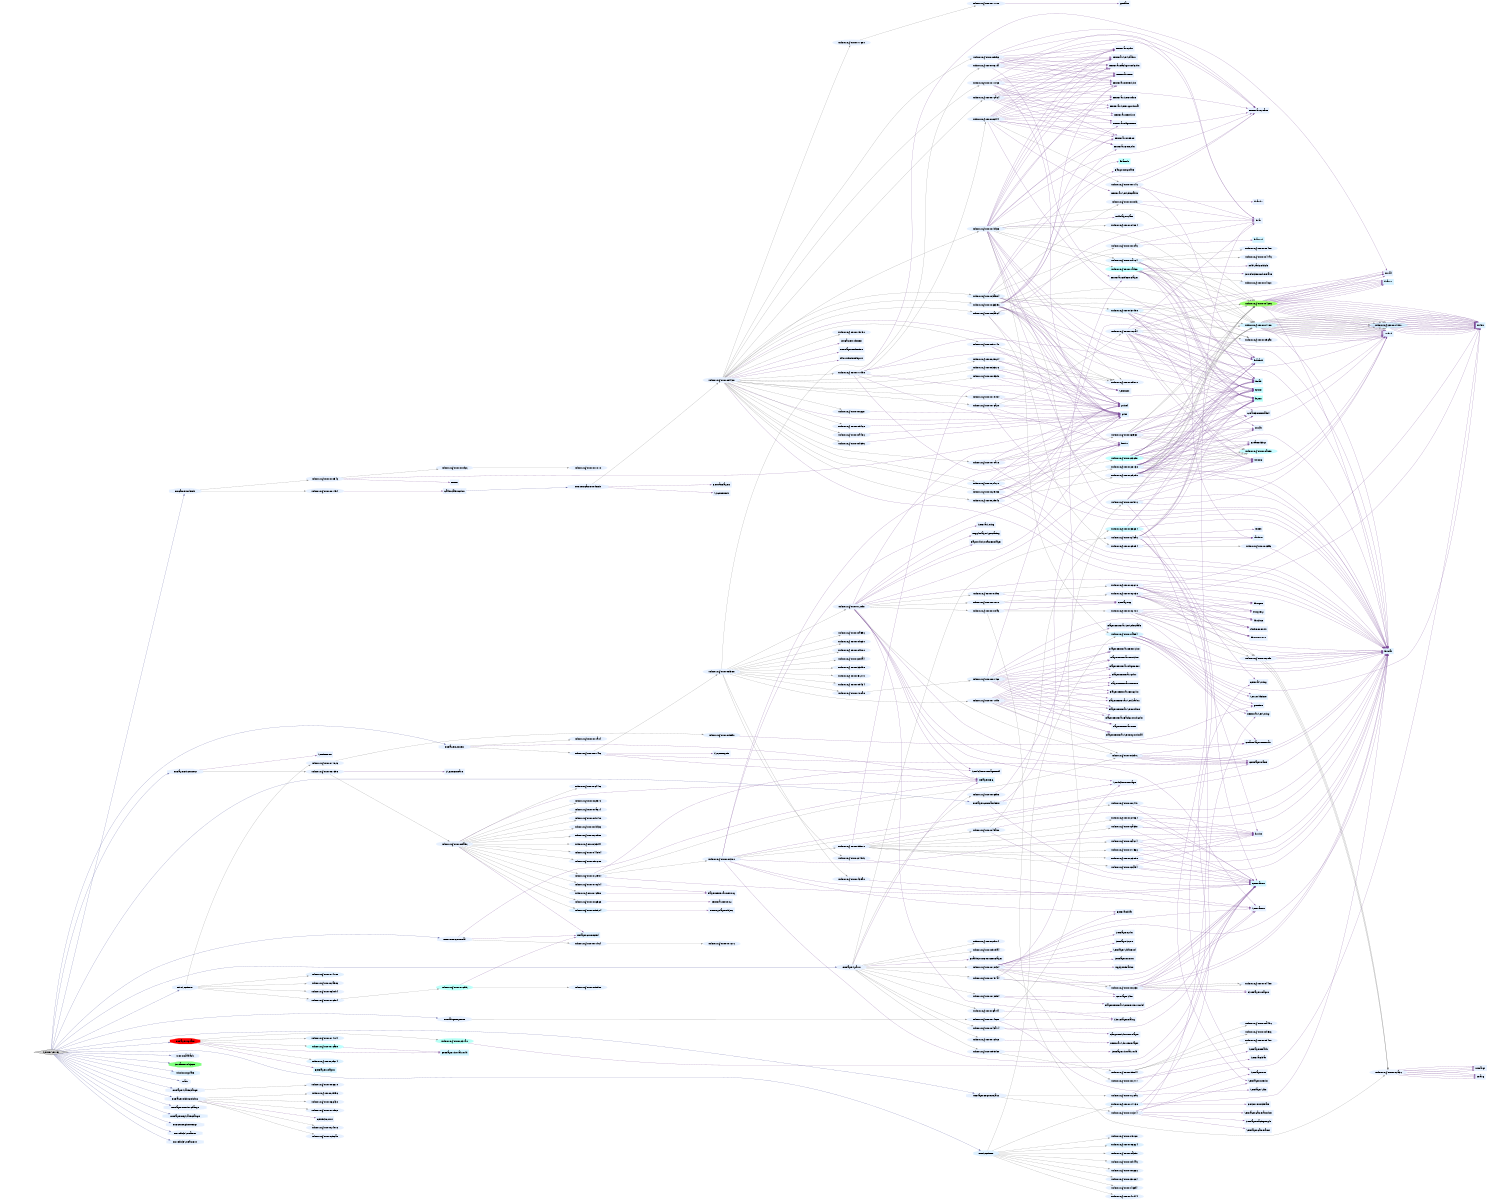 digraph "Call graph of gamemodes\WoG.amx" {
	size="10,8"; ratio=fill; rankdir=LR
	node [style=filled];
	"SA-MP Server" -> "OnGameModeInit" [color="#4B4E99"];
	"SA-MP Server" -> "YVers_Callback" [color="#4B4E99"];
	"SA-MP Server" -> "OnPlayerConnect" [color="#4B4E99"];
	"SA-MP Server" -> "OnPlayerDisconnect" [color="#4B4E99"];
	"SA-MP Server" -> "Itter_OPDCInternal" [color="#4B4E99"];
	"SA-MP Server" -> "Streamer_Objects" [color="#4B4E99"];
	"SA-MP Server" -> "MissionsUpdate" [color="#4B4E99"];
	"SA-MP Server" -> "main" [color="#4B4E99"];
	"SA-MP Server" -> "OnPlayerSpawn" [color="#4B4E99"];
	"SA-MP Server" -> "OnPlayerCommandText" [color="#4B4E99"];
	"SA-MP Server" -> "OnPlayerStateChange" [color="#4B4E99"];
	"SA-MP Server" -> "OnPlayerRequestClass" [color="#4B4E99"];
	"SA-MP Server" -> "OnPlayerPickUpPickup" [color="#4B4E99"];
	"SA-MP Server" -> "OnPlayerInteriorChange" [color="#4B4E99"];
	"SA-MP Server" -> "OnPlayerKeyStateChange" [color="#4B4E99"];
	"SA-MP Server" -> "OnRconLoginAttempt" [color="#4B4E99"];
	"SA-MP Server" -> "OnPlayerUpdate" [color="#4B4E99"];
	"SA-MP Server" -> "OnVehicleStreamIn" [color="#4B4E99"];
	"SA-MP Server" -> "OnVehicleStreamOut" [color="#4B4E99"];
	"SA-MP Server" -> "OnDialogResponse" [color="#4B4E99"];
	"SA-MP Server" -> "FiveSecTimer" [color="#4B4E99"];
	"SA-MP Server" -> "OneSecTimer" [color="#4B4E99"];
	"OnGameModeInit" -> "unknown@0x0000054c" [color="#777777"];
	"OnGameModeInit" -> "unknown@0x00001454" [color="#777777"];
	"unknown@0x0000054c" -> "unknown@0x00000f2c" [color="#777777"];
	"unknown@0x0000054c" -> "print" [color="#7C4B99"];
	"unknown@0x0000054c" -> "HTTP" [color="#7C4B99"];
	"unknown@0x00000f2c" -> "unknown@0x00001010" [color="#777777"];
	"unknown@0x00001454" -> "CallLocalFunction" [color="#7C4B99"];
	"CallLocalFunction" -> "Itter_OnGameModeInit" [color="#4B4E99"];
	"Itter_OnGameModeInit" -> "unknown@0x0008f428" [color="#777777"];
	"Itter_OnGameModeInit" -> "GetMaxPlayers" [color="#7C4B99"];
	"Itter_OnGameModeInit" -> "SSCANF_Init" [color="#7C4B99"];
	"unknown@0x0008f428" -> "unknown@0x00005468" [color="#777777"];
	"unknown@0x0008f428" -> "unknown@0x00005fcc" [color="#777777"];
	"unknown@0x0008f428" -> "unknown@0x000093d0" [color="#777777"];
	"unknown@0x0008f428" -> "unknown@0x0000a48c" [color="#777777"];
	"unknown@0x0008f428" -> "unknown@0x0000b59c" [color="#777777"];
	"unknown@0x0008f428" -> "unknown@0x0000c628" [color="#777777"];
	"unknown@0x0008f428" -> "unknown@0x00011dc8" [color="#777777"];
	"unknown@0x0008f428" -> "unknown@0x0001bb38" [color="#777777"];
	"unknown@0x0008f428" -> "unknown@0x0001d154" [color="#777777"];
	"unknown@0x0008f428" -> "unknown@0x00024c78" [color="#777777"];
	"unknown@0x0008f428" -> "unknown@0x00029158" [color="#777777"];
	"unknown@0x0008f428" -> "unknown@0x0002be4c" [color="#777777"];
	"unknown@0x0008f428" -> "unknown@0x0002ec24" [color="#777777"];
	"unknown@0x0008f428" -> "unknown@0x00033c7c" [color="#777777"];
	"unknown@0x0008f428" -> "unknown@0x0003a9e4" [color="#777777"];
	"unknown@0x0008f428" -> "unknown@0x00051148" [color="#777777"];
	"unknown@0x0008f428" -> "unknown@0x0006339c" [color="#777777"];
	"unknown@0x0008f428" -> "unknown@0x0006ab64" [color="#777777"];
	"unknown@0x0008f428" -> "unknown@0x00070a18" [color="#777777"];
	"unknown@0x0008f428" -> "unknown@0x00072ac4" [color="#777777"];
	"unknown@0x0008f428" -> "unknown@0x00075790" [color="#777777"];
	"unknown@0x0008f428" -> "unknown@0x00076a20" [color="#777777"];
	"unknown@0x0008f428" -> "unknown@0x000776e0" [color="#777777"];
	"unknown@0x0008f428" -> "unknown@0x00077db8" [color="#777777"];
	"unknown@0x0008f428" -> "SetGameModeText" [color="#7C4B99"];
	"unknown@0x0008f428" -> "print" [color="#7C4B99"];
	"unknown@0x0008f428" -> "format" [color="#7C4B99"];
	"unknown@0x0008f428" -> "SetTimer" [color="#7C4B99"];
	"unknown@0x0008f428" -> "UsePlayerPedAnims" [color="#7C4B99"];
	"unknown@0x0008f428" -> "AllowAdminTeleport" [color="#7C4B99"];
	"unknown@0x00005468" -> "print" [color="#7C4B99"];
	"unknown@0x00005fcc" -> "float" [color="#7C4B99"];
	"unknown@0x00005fcc" -> "TextDrawCreate" [color="#7C4B99"];
	"unknown@0x00005fcc" -> "TextDrawLetterSize" [color="#7C4B99"];
	"unknown@0x00005fcc" -> "TextDrawColor" [color="#7C4B99"];
	"unknown@0x00005fcc" -> "TextDrawSetShadow" [color="#7C4B99"];
	"unknown@0x00005fcc" -> "TextDrawBackgroundColor" [color="#7C4B99"];
	"unknown@0x00005fcc" -> "TextDrawFont" [color="#7C4B99"];
	"unknown@0x000093d0" -> "print" [color="#7C4B99"];
	"unknown@0x000093d0" -> "SetTimer" [color="#7C4B99"];
	"unknown@0x0000a48c" -> "print" [color="#7C4B99"];
	"unknown@0x0000b59c" -> "print" [color="#7C4B99"];
	"unknown@0x0000c628" -> "print" [color="#7C4B99"];
	"unknown@0x00011dc8" -> "print" [color="#7C4B99"];
	"unknown@0x00011dc8" -> "TextDrawCreate" [color="#7C4B99"];
	"unknown@0x00011dc8" -> "TextDrawLetterSize" [color="#7C4B99"];
	"unknown@0x00011dc8" -> "TextDrawAlignment" [color="#7C4B99"];
	"unknown@0x00011dc8" -> "TextDrawColor" [color="#7C4B99"];
	"unknown@0x00011dc8" -> "TextDrawUseBox" [color="#7C4B99"];
	"unknown@0x00011dc8" -> "TextDrawSetShadow" [color="#7C4B99"];
	"unknown@0x00011dc8" -> "TextDrawSetOutline" [color="#7C4B99"];
	"unknown@0x00011dc8" -> "TextDrawBackgroundColor" [color="#7C4B99"];
	"unknown@0x00011dc8" -> "TextDrawFont" [color="#7C4B99"];
	"unknown@0x0001bb38" -> "unknown@0x00004188" [color="#777777"];
	"unknown@0x0001bb38" -> "unknown@0x000042ec" [color="#777777"];
	"unknown@0x0001bb38" -> "unknown@0x00004884" [color="#777777"];
	"unknown@0x0001bb38" -> "unknown@0x0001a5e4" [color="#777777"];
	"unknown@0x0001bb38" -> "unknown@0x0001a7c4" [color="#777777"];
	"unknown@0x0001bb38" -> "unknown@0x0001ad68" [color="#777777"];
	"unknown@0x0001bb38" -> "fopen" [color="#7C4B99"];
	"unknown@0x0001bb38" -> "fclose" [color="#7C4B99"];
	"unknown@0x0001bb38" -> "fread" [color="#7C4B99"];
	"unknown@0x0001bb38" -> "fexist" [color="#7C4B99"];
	"unknown@0x0001bb38" -> "AddPlayerClass" [color="#7C4B99"];
	"unknown@0x0001bb38" -> "print" [color="#7C4B99"];
	"unknown@0x0001bb38" -> "printf" [color="#7C4B99"];
	"unknown@0x0001bb38" -> "format" [color="#7C4B99"];
	"unknown@0x0001bb38" -> "TextDrawCreate" [color="#7C4B99"];
	"unknown@0x0001bb38" -> "TextDrawLetterSize" [color="#7C4B99"];
	"unknown@0x0001bb38" -> "TextDrawAlignment" [color="#7C4B99"];
	"unknown@0x0001bb38" -> "TextDrawColor" [color="#7C4B99"];
	"unknown@0x0001bb38" -> "TextDrawUseBox" [color="#7C4B99"];
	"unknown@0x0001bb38" -> "TextDrawSetShadow" [color="#7C4B99"];
	"unknown@0x0001bb38" -> "TextDrawSetOutline" [color="#7C4B99"];
	"unknown@0x0001bb38" -> "TextDrawBackgroundColor" [color="#7C4B99"];
	"unknown@0x0001bb38" -> "TextDrawFont" [color="#7C4B99"];
	"unknown@0x00004188" -> "unknown@0x000040b0" [color="#777777"];
	"unknown@0x00004188" -> "strfind" [color="#7C4B99"];
	"unknown@0x000040b0" -> "strlen" [color="#7C4B99"];
	"unknown@0x000042ec" -> "strlen" [color="#7C4B99"];
	"unknown@0x0001a5e4" -> "gettime" [color="#7C4B99"];
	"unknown@0x0001a5e4" -> "SetWorldTime" [color="#7C4B99"];
	"unknown@0x0001a5e4" -> "format" [color="#7C4B99"];
	"unknown@0x0001a5e4" -> "TextDrawSetString" [color="#7C4B99"];
	"unknown@0x0001a7c4" -> "unknown@0x00004188" [color="#777777"];
	"unknown@0x0001a7c4" -> "unknown@0x000042ec" [color="#777777"];
	"unknown@0x0001a7c4" -> "unknown@0x000047ac" [color="#777777"];
	"unknown@0x0001a7c4" -> "unknown@0x000084e8" [color="#777777"];
	"unknown@0x0001a7c4" -> "fopen" [color="#7C4B99"];
	"unknown@0x0001a7c4" -> "fclose" [color="#7C4B99"];
	"unknown@0x0001a7c4" -> "fread" [color="#7C4B99"];
	"unknown@0x00004188" -> "unknown@0x000040b0" [color="#777777"];
	"unknown@0x00004188" -> "strfind" [color="#7C4B99"];
	"unknown@0x000040b0" -> "strlen" [color="#7C4B99"];
	"unknown@0x000042ec" -> "strlen" [color="#7C4B99"];
	"unknown@0x000042ec" -> "strval" [color="#7C4B99"];
	"unknown@0x0001ad68" -> "unknown@0x00004188" [color="#777777"];
	"unknown@0x0001ad68" -> "unknown@0x000042ec" [color="#777777"];
	"unknown@0x0001ad68" -> "unknown@0x00004820" [color="#777777"];
	"unknown@0x0001ad68" -> "random" [color="#7C4B99"];
	"unknown@0x0001ad68" -> "fopen" [color="#7C4B99"];
	"unknown@0x0001ad68" -> "fclose" [color="#7C4B99"];
	"unknown@0x0001ad68" -> "fread" [color="#7C4B99"];
	"unknown@0x0001ad68" -> "AddStaticVehicle" [color="#7C4B99"];
	"unknown@0x0001ad68" -> "SetVehicleNumberPlate" [color="#7C4B99"];
	"unknown@0x0001ad68" -> "format" [color="#7C4B99"];
	"unknown@0x00004188" -> "unknown@0x000040b0" [color="#777777"];
	"unknown@0x00004188" -> "strfind" [color="#7C4B99"];
	"unknown@0x000040b0" -> "strlen" [color="#7C4B99"];
	"unknown@0x000042ec" -> "strlen" [color="#7C4B99"];
	"unknown@0x000042ec" -> "strval" [color="#7C4B99"];
	"unknown@0x0001d154" -> "print" [color="#7C4B99"];
	"unknown@0x0001d154" -> "printf" [color="#7C4B99"];
	"unknown@0x00024c78" -> "unknown@0x00023cb8" [color="#777777"];
	"unknown@0x00024c78" -> "fexist" [color="#7C4B99"];
	"unknown@0x00024c78" -> "print" [color="#7C4B99"];
	"unknown@0x00024c78" -> "printf" [color="#7C4B99"];
	"unknown@0x00024c78" -> "format" [color="#7C4B99"];
	"unknown@0x00023cb8" -> "unknown@0x00004188" [color="#777777"];
	"unknown@0x00023cb8" -> "unknown@0x000042ec" [color="#777777"];
	"unknown@0x00023cb8" -> "unknown@0x0000a8e8" [color="#777777"];
	"unknown@0x00023cb8" -> "fopen" [color="#7C4B99"];
	"unknown@0x00023cb8" -> "fclose" [color="#7C4B99"];
	"unknown@0x00023cb8" -> "fread" [color="#7C4B99"];
	"unknown@0x00023cb8" -> "floatadd" [color="#7C4B99"];
	"unknown@0x00023cb8" -> "strcat" [color="#7C4B99"];
	"unknown@0x00023cb8" -> "strcmp" [color="#7C4B99"];
	"unknown@0x00023cb8" -> "strfind" [color="#7C4B99"];
	"unknown@0x00023cb8" -> "CreatePickup" [color="#7C4B99"];
	"unknown@0x00023cb8" -> "format" [color="#7C4B99"];
	"unknown@0x00023cb8" -> "Create3DTextLabel" [color="#7C4B99"];
	"unknown@0x00004188" -> "unknown@0x000040b0" [color="#777777"];
	"unknown@0x00004188" -> "strfind" [color="#7C4B99"];
	"unknown@0x000040b0" -> "strlen" [color="#7C4B99"];
	"unknown@0x000042ec" -> "floatstr" [color="#7C4B99"];
	"unknown@0x000042ec" -> "strlen" [color="#7C4B99"];
	"unknown@0x00029158" -> "unknown@0x00028138" [color="#777777"];
	"unknown@0x00029158" -> "fexist" [color="#7C4B99"];
	"unknown@0x00029158" -> "print" [color="#7C4B99"];
	"unknown@0x00029158" -> "printf" [color="#7C4B99"];
	"unknown@0x00029158" -> "format" [color="#7C4B99"];
	"unknown@0x00028138" -> "unknown@0x00004188" [color="#777777"];
	"unknown@0x00028138" -> "unknown@0x000042ec" [color="#777777"];
	"unknown@0x00028138" -> "unknown@0x0000a8e8" [color="#777777"];
	"unknown@0x00028138" -> "fopen" [color="#7C4B99"];
	"unknown@0x00028138" -> "fclose" [color="#7C4B99"];
	"unknown@0x00028138" -> "fread" [color="#7C4B99"];
	"unknown@0x00028138" -> "floatadd" [color="#7C4B99"];
	"unknown@0x00028138" -> "strcat" [color="#7C4B99"];
	"unknown@0x00028138" -> "strcmp" [color="#7C4B99"];
	"unknown@0x00028138" -> "strfind" [color="#7C4B99"];
	"unknown@0x00028138" -> "CreatePickup" [color="#7C4B99"];
	"unknown@0x00028138" -> "format" [color="#7C4B99"];
	"unknown@0x00028138" -> "Create3DTextLabel" [color="#7C4B99"];
	"unknown@0x00004188" -> "unknown@0x000040b0" [color="#777777"];
	"unknown@0x00004188" -> "strfind" [color="#7C4B99"];
	"unknown@0x000040b0" -> "strlen" [color="#7C4B99"];
	"unknown@0x000042ec" -> "floatstr" [color="#7C4B99"];
	"unknown@0x000042ec" -> "strlen" [color="#7C4B99"];
	"unknown@0x0002be4c" -> "unknown@0x0002b2d0" [color="#777777"];
	"unknown@0x0002be4c" -> "fexist" [color="#7C4B99"];
	"unknown@0x0002be4c" -> "print" [color="#7C4B99"];
	"unknown@0x0002be4c" -> "printf" [color="#7C4B99"];
	"unknown@0x0002be4c" -> "format" [color="#7C4B99"];
	"unknown@0x0002b2d0" -> "unknown@0x00004188" [color="#777777"];
	"unknown@0x0002b2d0" -> "unknown@0x000042ec" [color="#777777"];
	"unknown@0x0002b2d0" -> "unknown@0x0000a8e8" [color="#777777"];
	"unknown@0x0002b2d0" -> "fopen" [color="#7C4B99"];
	"unknown@0x0002b2d0" -> "fclose" [color="#7C4B99"];
	"unknown@0x0002b2d0" -> "fread" [color="#7C4B99"];
	"unknown@0x0002b2d0" -> "floatadd" [color="#7C4B99"];
	"unknown@0x0002b2d0" -> "strcat" [color="#7C4B99"];
	"unknown@0x0002b2d0" -> "strcmp" [color="#7C4B99"];
	"unknown@0x0002b2d0" -> "strfind" [color="#7C4B99"];
	"unknown@0x0002b2d0" -> "CreatePickup" [color="#7C4B99"];
	"unknown@0x0002b2d0" -> "format" [color="#7C4B99"];
	"unknown@0x0002b2d0" -> "Create3DTextLabel" [color="#7C4B99"];
	"unknown@0x00004188" -> "unknown@0x000040b0" [color="#777777"];
	"unknown@0x00004188" -> "strfind" [color="#7C4B99"];
	"unknown@0x000040b0" -> "strlen" [color="#7C4B99"];
	"unknown@0x000042ec" -> "floatstr" [color="#7C4B99"];
	"unknown@0x000042ec" -> "strlen" [color="#7C4B99"];
	"unknown@0x0002ec24" -> "unknown@0x0000b910" [color="#777777"];
	"unknown@0x0002ec24" -> "print" [color="#7C4B99"];
	"unknown@0x0002ec24" -> "printf" [color="#7C4B99"];
	"unknown@0x00033c7c" -> "unknown@0x0000b910" [color="#777777"];
	"unknown@0x00033c7c" -> "print" [color="#7C4B99"];
	"unknown@0x00033c7c" -> "printf" [color="#7C4B99"];
	"unknown@0x0003a9e4" -> "unknown@0x000000ac" [color="#777777"];
	"unknown@0x0003a9e4" -> "unknown@0x000000fc" [color="#777777"];
	"unknown@0x0003a9e4" -> "unknown@0x0000b910" [color="#777777"];
	"unknown@0x0003a9e4" -> "unknown@0x00037d98" [color="#777777"];
	"unknown@0x0003a9e4" -> "floatadd" [color="#7C4B99"];
	"unknown@0x0003a9e4" -> "floatsub" [color="#7C4B99"];
	"unknown@0x0003a9e4" -> "print" [color="#7C4B99"];
	"unknown@0x0003a9e4" -> "printf" [color="#7C4B99"];
	"unknown@0x0003a9e4" -> "GangZoneCreate" [color="#7C4B99"];
	"unknown@0x000000ac" -> "float" [color="#7C4B99"];
	"unknown@0x000000ac" -> "floatmul" [color="#7C4B99"];
	"unknown@0x000000ac" -> "floatadd" [color="#7C4B99"];
	"unknown@0x000000fc" -> "float" [color="#7C4B99"];
	"unknown@0x000000fc" -> "floatdiv" [color="#7C4B99"];
	"unknown@0x00037d98" -> "unknown@0x00004188" [color="#777777"];
	"unknown@0x00037d98" -> "unknown@0x000042ec" [color="#777777"];
	"unknown@0x00037d98" -> "fopen" [color="#7C4B99"];
	"unknown@0x00037d98" -> "fclose" [color="#7C4B99"];
	"unknown@0x00037d98" -> "fread" [color="#7C4B99"];
	"unknown@0x00037d98" -> "strcmp" [color="#7C4B99"];
	"unknown@0x00037d98" -> "strfind" [color="#7C4B99"];
	"unknown@0x00037d98" -> "strval" [color="#7C4B99"];
	"unknown@0x00037d98" -> "format" [color="#7C4B99"];
	"unknown@0x00004188" -> "unknown@0x000040b0" [color="#777777"];
	"unknown@0x00004188" -> "strfind" [color="#7C4B99"];
	"unknown@0x000040b0" -> "strlen" [color="#7C4B99"];
	"unknown@0x000042ec" -> "strlen" [color="#7C4B99"];
	"unknown@0x000042ec" -> "strval" [color="#7C4B99"];
	"unknown@0x00051148" -> "unknown@0x0000b910" [color="#777777"];
	"unknown@0x00051148" -> "print" [color="#7C4B99"];
	"unknown@0x00051148" -> "printf" [color="#7C4B99"];
	"unknown@0x0006339c" -> "unknown@0x00004188" [color="#777777"];
	"unknown@0x0006339c" -> "unknown@0x000042ec" [color="#777777"];
	"unknown@0x0006339c" -> "unknown@0x000096a8" [color="#777777"];
	"unknown@0x0006339c" -> "unknown@0x0000a8e8" [color="#777777"];
	"unknown@0x0006339c" -> "unknown@0x0000b910" [color="#777777"];
	"unknown@0x0006339c" -> "fopen" [color="#7C4B99"];
	"unknown@0x0006339c" -> "fclose" [color="#7C4B99"];
	"unknown@0x0006339c" -> "fread" [color="#7C4B99"];
	"unknown@0x0006339c" -> "print" [color="#7C4B99"];
	"unknown@0x0006339c" -> "printf" [color="#7C4B99"];
	"unknown@0x0006339c" -> "SetTimer" [color="#7C4B99"];
	"unknown@0x0006339c" -> "TextDrawCreate" [color="#7C4B99"];
	"unknown@0x0006339c" -> "TextDrawLetterSize" [color="#7C4B99"];
	"unknown@0x0006339c" -> "TextDrawUseBox" [color="#7C4B99"];
	"unknown@0x0006339c" -> "TextDrawBoxColor" [color="#7C4B99"];
	"unknown@0x000042ec" -> "strlen" [color="#7C4B99"];
	"unknown@0x000042ec" -> "format" [color="#7C4B99"];
	"unknown@0x0006ab64" -> "unknown@0x000096a8" [color="#777777"];
	"unknown@0x0006ab64" -> "unknown@0x0006b894" [color="#777777"];
	"unknown@0x0006ab64" -> "float" [color="#7C4B99"];
	"unknown@0x0006ab64" -> "print" [color="#7C4B99"];
	"unknown@0x0006b894" -> "unknown@0x00003ffc" [color="#777777"];
	"unknown@0x0006b894" -> "random" [color="#7C4B99"];
	"unknown@0x00003ffc" -> "format" [color="#7C4B99"];
	"unknown@0x00070a18" -> "unknown@0x0006f930" [color="#777777"];
	"unknown@0x00070a18" -> "fexist" [color="#7C4B99"];
	"unknown@0x00070a18" -> "print" [color="#7C4B99"];
	"unknown@0x00070a18" -> "printf" [color="#7C4B99"];
	"unknown@0x00070a18" -> "format" [color="#7C4B99"];
	"unknown@0x0006f930" -> "unknown@0x00004188" [color="#777777"];
	"unknown@0x0006f930" -> "unknown@0x000042ec" [color="#777777"];
	"unknown@0x0006f930" -> "unknown@0x0000a8e8" [color="#777777"];
	"unknown@0x0006f930" -> "fopen" [color="#7C4B99"];
	"unknown@0x0006f930" -> "fclose" [color="#7C4B99"];
	"unknown@0x0006f930" -> "fread" [color="#7C4B99"];
	"unknown@0x0006f930" -> "floatadd" [color="#7C4B99"];
	"unknown@0x0006f930" -> "strcat" [color="#7C4B99"];
	"unknown@0x0006f930" -> "strcmp" [color="#7C4B99"];
	"unknown@0x0006f930" -> "strfind" [color="#7C4B99"];
	"unknown@0x0006f930" -> "CreatePickup" [color="#7C4B99"];
	"unknown@0x0006f930" -> "Create3DTextLabel" [color="#7C4B99"];
	"unknown@0x00004188" -> "unknown@0x000040b0" [color="#777777"];
	"unknown@0x00004188" -> "strfind" [color="#7C4B99"];
	"unknown@0x000040b0" -> "strlen" [color="#7C4B99"];
	"unknown@0x000042ec" -> "floatstr" [color="#7C4B99"];
	"unknown@0x000042ec" -> "strlen" [color="#7C4B99"];
	"unknown@0x00072ac4" -> "TextDrawCreate" [color="#7C4B99"];
	"unknown@0x00072ac4" -> "TextDrawLetterSize" [color="#7C4B99"];
	"unknown@0x00072ac4" -> "TextDrawTextSize" [color="#7C4B99"];
	"unknown@0x00072ac4" -> "TextDrawAlignment" [color="#7C4B99"];
	"unknown@0x00072ac4" -> "TextDrawColor" [color="#7C4B99"];
	"unknown@0x00072ac4" -> "TextDrawUseBox" [color="#7C4B99"];
	"unknown@0x00072ac4" -> "TextDrawBoxColor" [color="#7C4B99"];
	"unknown@0x00072ac4" -> "TextDrawSetShadow" [color="#7C4B99"];
	"unknown@0x00072ac4" -> "TextDrawSetOutline" [color="#7C4B99"];
	"unknown@0x00072ac4" -> "TextDrawBackgroundColor" [color="#7C4B99"];
	"unknown@0x00072ac4" -> "TextDrawFont" [color="#7C4B99"];
	"unknown@0x00072ac4" -> "TextDrawSetProportional" [color="#7C4B99"];
	"unknown@0x00076a20" -> "unknown@0x000761a4" [color="#777777"];
	"unknown@0x00076a20" -> "fexist" [color="#7C4B99"];
	"unknown@0x00076a20" -> "print" [color="#7C4B99"];
	"unknown@0x00076a20" -> "printf" [color="#7C4B99"];
	"unknown@0x00076a20" -> "format" [color="#7C4B99"];
	"unknown@0x000761a4" -> "unknown@0x00004188" [color="#777777"];
	"unknown@0x000761a4" -> "unknown@0x000042ec" [color="#777777"];
	"unknown@0x000761a4" -> "unknown@0x000096a8" [color="#777777"];
	"unknown@0x000761a4" -> "unknown@0x0000a8e8" [color="#777777"];
	"unknown@0x000761a4" -> "fopen" [color="#7C4B99"];
	"unknown@0x000761a4" -> "fclose" [color="#7C4B99"];
	"unknown@0x000761a4" -> "fread" [color="#7C4B99"];
	"unknown@0x000761a4" -> "float" [color="#7C4B99"];
	"unknown@0x000761a4" -> "floatadd" [color="#7C4B99"];
	"unknown@0x000761a4" -> "strcat" [color="#7C4B99"];
	"unknown@0x000761a4" -> "strcmp" [color="#7C4B99"];
	"unknown@0x000761a4" -> "strfind" [color="#7C4B99"];
	"unknown@0x000761a4" -> "strval" [color="#7C4B99"];
	"unknown@0x000761a4" -> "format" [color="#7C4B99"];
	"unknown@0x000761a4" -> "Create3DTextLabel" [color="#7C4B99"];
	"unknown@0x00004188" -> "unknown@0x000040b0" [color="#777777"];
	"unknown@0x00004188" -> "strfind" [color="#7C4B99"];
	"unknown@0x000040b0" -> "strlen" [color="#7C4B99"];
	"unknown@0x000042ec" -> "floatstr" [color="#7C4B99"];
	"unknown@0x000042ec" -> "strlen" [color="#7C4B99"];
	"unknown@0x000776e0" -> "unknown@0x00077708" [color="#777777"];
	"unknown@0x00077708" -> "getdate" [color="#7C4B99"];
	"unknown@0x00077db8" -> "unknown@0x00082f44" [color="#777777"];
	"unknown@0x00077db8" -> "fopen" [color="#7C4B99"];
	"unknown@0x00077db8" -> "fclose" [color="#7C4B99"];
	"unknown@0x00077db8" -> "fread" [color="#7C4B99"];
	"unknown@0x00077db8" -> "fexist" [color="#7C4B99"];
	"unknown@0x00077db8" -> "strval" [color="#7C4B99"];
	"unknown@0x00077db8" -> "print" [color="#7C4B99"];
	"unknown@0x00082f44" -> "unknown@0x0000014c" [color="#777777"];
	"unknown@0x00082f44" -> "floatadd" [color="#7C4B99"];
	"unknown@0x00082f44" -> "TextDrawCreate" [color="#7C4B99"];
	"unknown@0x00082f44" -> "TextDrawLetterSize" [color="#7C4B99"];
	"unknown@0x00082f44" -> "TextDrawTextSize" [color="#7C4B99"];
	"unknown@0x00082f44" -> "TextDrawAlignment" [color="#7C4B99"];
	"unknown@0x00082f44" -> "TextDrawColor" [color="#7C4B99"];
	"unknown@0x00082f44" -> "TextDrawUseBox" [color="#7C4B99"];
	"unknown@0x00082f44" -> "TextDrawBoxColor" [color="#7C4B99"];
	"unknown@0x00082f44" -> "TextDrawSetShadow" [color="#7C4B99"];
	"unknown@0x00082f44" -> "TextDrawSetOutline" [color="#7C4B99"];
	"unknown@0x00082f44" -> "TextDrawBackgroundColor" [color="#7C4B99"];
	"unknown@0x00082f44" -> "TextDrawFont" [color="#7C4B99"];
	"unknown@0x00082f44" -> "TextDrawSetProportional" [color="#7C4B99"];
	"unknown@0x00082f44" -> "TextDrawSetSelectable" [color="#7C4B99"];
	"unknown@0x0000014c" -> "float" [color="#7C4B99"];
	"unknown@0x0000014c" -> "floatadd" [color="#7C4B99"];
	"unknown@0x0000014c" -> "TextDrawCreate" [color="#7C4B99"];
	"OnPlayerConnect" -> "unknown@0x00001a04" [color="#777777"];
	"OnPlayerConnect" -> "unknown@0x000874bc" [color="#777777"];
	"OnPlayerConnect" -> "IsPlayerNPC" [color="#7C4B99"];
	"unknown@0x000874bc" -> "unknown@0x0008f888" [color="#777777"];
	"unknown@0x000874bc" -> "GetPlayerName" [color="#7C4B99"];
	"unknown@0x000874bc" -> "IsPlayerNPC" [color="#7C4B99"];
	"unknown@0x000874bc" -> "SSCANF_Join" [color="#7C4B99"];
	"unknown@0x0008f888" -> "unknown@0x000061f4" [color="#777777"];
	"unknown@0x0008f888" -> "unknown@0x00009434" [color="#777777"];
	"unknown@0x0008f888" -> "unknown@0x0000a59c" [color="#777777"];
	"unknown@0x0008f888" -> "unknown@0x0000b650" [color="#777777"];
	"unknown@0x0008f888" -> "unknown@0x0000bb00" [color="#777777"];
	"unknown@0x0008f888" -> "unknown@0x000120f8" [color="#777777"];
	"unknown@0x0008f888" -> "unknown@0x00024ddc" [color="#777777"];
	"unknown@0x0008f888" -> "unknown@0x0002eda4" [color="#777777"];
	"unknown@0x0008f888" -> "unknown@0x00033db8" [color="#777777"];
	"unknown@0x0008f888" -> "unknown@0x000439a0" [color="#777777"];
	"unknown@0x0008f888" -> "unknown@0x00051240" [color="#777777"];
	"unknown@0x0008f888" -> "unknown@0x00071dd0" [color="#777777"];
	"unknown@0x0008f888" -> "unknown@0x000780a8" [color="#777777"];
	"unknown@0x000061f4" -> "float" [color="#7C4B99"];
	"unknown@0x000061f4" -> "TextDrawCreate" [color="#7C4B99"];
	"unknown@0x000061f4" -> "TextDrawLetterSize" [color="#7C4B99"];
	"unknown@0x000061f4" -> "TextDrawColor" [color="#7C4B99"];
	"unknown@0x000061f4" -> "TextDrawSetShadow" [color="#7C4B99"];
	"unknown@0x000061f4" -> "TextDrawBackgroundColor" [color="#7C4B99"];
	"unknown@0x000061f4" -> "TextDrawFont" [color="#7C4B99"];
	"unknown@0x000061f4" -> "TextDrawHideForPlayer" [color="#7C4B99"];
	"unknown@0x000120f8" -> "unknown@0x00001e10" [color="#777777"];
	"unknown@0x000120f8" -> "unknown@0x00001eac" [color="#777777"];
	"unknown@0x000120f8" -> "unknown@0x00001f9c" [color="#777777"];
	"unknown@0x000120f8" -> "unknown@0x00003f7c" [color="#777777"];
	"unknown@0x000120f8" -> "fexist" [color="#7C4B99"];
	"unknown@0x000120f8" -> "strcmp" [color="#7C4B99"];
	"unknown@0x000120f8" -> "GetPlayerName" [color="#7C4B99"];
	"unknown@0x000120f8" -> "SendClientMessage" [color="#7C4B99"];
	"unknown@0x000120f8" -> "SendClientMessageToAll" [color="#7C4B99"];
	"unknown@0x000120f8" -> "print" [color="#7C4B99"];
	"unknown@0x000120f8" -> "format" [color="#7C4B99"];
	"unknown@0x000120f8" -> "IsPlayerNPC" [color="#7C4B99"];
	"unknown@0x000120f8" -> "SetPVarInt" [color="#7C4B99"];
	"unknown@0x000120f8" -> "SetPVarString" [color="#7C4B99"];
	"unknown@0x000120f8" -> "TogglePlayerSpectating" [color="#7C4B99"];
	"unknown@0x000120f8" -> "PlayAudioStreamForPlayer" [color="#7C4B99"];
	"unknown@0x000120f8" -> "ShowPlayerDialog" [color="#7C4B99"];
	"unknown@0x00001e10" -> "unknown@0x00002038" [color="#777777"];
	"unknown@0x00001e10" -> "GetPlayerIp" [color="#7C4B99"];
	"unknown@0x00002038" -> "unknown@0x000028f0" [color="#777777"];
	"unknown@0x00002038" -> "strlen" [color="#7C4B99"];
	"unknown@0x00002038" -> "format" [color="#7C4B99"];
	"unknown@0x00002038" -> "db_num_rows" [color="#7C4B99"];
	"unknown@0x00002038" -> "db_open" [color="#7C4B99"];
	"unknown@0x00002038" -> "db_close" [color="#7C4B99"];
	"unknown@0x00002038" -> "db_query" [color="#7C4B99"];
	"unknown@0x00002038" -> "db_free_result" [color="#7C4B99"];
	"unknown@0x000028f0" -> "unknown@0x00002a3c" [color="#777777"];
	"unknown@0x000028f0" -> "format" [color="#7C4B99"];
	"unknown@0x00002a3c" -> "numargs" [color="#7C4B99"];
	"unknown@0x00002a3c" -> "setarg" [color="#7C4B99"];
	"unknown@0x00001eac" -> "unknown@0x00002400" [color="#777777"];
	"unknown@0x00001eac" -> "unknown@0x00002a3c" [color="#777777"];
	"unknown@0x00001eac" -> "GetPlayerIp" [color="#7C4B99"];
	"unknown@0x00002400" -> "unknown@0x000028f0" [color="#777777"];
	"unknown@0x00002400" -> "strlen" [color="#7C4B99"];
	"unknown@0x00002400" -> "format" [color="#7C4B99"];
	"unknown@0x00002400" -> "db_num_rows" [color="#7C4B99"];
	"unknown@0x00002400" -> "db_open" [color="#7C4B99"];
	"unknown@0x00002400" -> "db_close" [color="#7C4B99"];
	"unknown@0x00002400" -> "db_query" [color="#7C4B99"];
	"unknown@0x00002400" -> "db_free_result" [color="#7C4B99"];
	"unknown@0x000028f0" -> "unknown@0x00002a3c" [color="#777777"];
	"unknown@0x000028f0" -> "format" [color="#7C4B99"];
	"unknown@0x00002a3c" -> "numargs" [color="#7C4B99"];
	"unknown@0x00002a3c" -> "setarg" [color="#7C4B99"];
	"unknown@0x00002a3c" -> "numargs" [color="#7C4B99"];
	"unknown@0x00002a3c" -> "setarg" [color="#7C4B99"];
	"unknown@0x00001f9c" -> "unknown@0x00002678" [color="#777777"];
	"unknown@0x00001f9c" -> "GetPlayerIp" [color="#7C4B99"];
	"unknown@0x00002678" -> "unknown@0x000028f0" [color="#777777"];
	"unknown@0x00002678" -> "strlen" [color="#7C4B99"];
	"unknown@0x00002678" -> "format" [color="#7C4B99"];
	"unknown@0x00002678" -> "db_num_rows" [color="#7C4B99"];
	"unknown@0x00002678" -> "db_open" [color="#7C4B99"];
	"unknown@0x00002678" -> "db_close" [color="#7C4B99"];
	"unknown@0x00002678" -> "db_query" [color="#7C4B99"];
	"unknown@0x00002678" -> "db_free_result" [color="#7C4B99"];
	"unknown@0x000028f0" -> "unknown@0x00002a3c" [color="#777777"];
	"unknown@0x000028f0" -> "format" [color="#7C4B99"];
	"unknown@0x00002a3c" -> "numargs" [color="#7C4B99"];
	"unknown@0x00002a3c" -> "setarg" [color="#7C4B99"];
	"unknown@0x00003f7c" -> "GetPlayerName" [color="#7C4B99"];
	"unknown@0x00003f7c" -> "format" [color="#7C4B99"];
	"unknown@0x00024ddc" -> "SetPVarInt" [color="#7C4B99"];
	"unknown@0x000439a0" -> "SetPVarInt" [color="#7C4B99"];
	"unknown@0x00071dd0" -> "unknown@0x00003f7c" [color="#777777"];
	"unknown@0x00071dd0" -> "CreatePlayerTextDraw" [color="#7C4B99"];
	"unknown@0x00071dd0" -> "PlayerTextDrawLetterSize" [color="#7C4B99"];
	"unknown@0x00071dd0" -> "PlayerTextDrawTextSize" [color="#7C4B99"];
	"unknown@0x00071dd0" -> "PlayerTextDrawAlignment" [color="#7C4B99"];
	"unknown@0x00071dd0" -> "PlayerTextDrawColor" [color="#7C4B99"];
	"unknown@0x00071dd0" -> "PlayerTextDrawUseBox" [color="#7C4B99"];
	"unknown@0x00071dd0" -> "PlayerTextDrawBoxColor" [color="#7C4B99"];
	"unknown@0x00071dd0" -> "PlayerTextDrawSetShadow" [color="#7C4B99"];
	"unknown@0x00071dd0" -> "PlayerTextDrawSetOutline" [color="#7C4B99"];
	"unknown@0x00071dd0" -> "PlayerTextDrawBackgroundColor" [color="#7C4B99"];
	"unknown@0x00071dd0" -> "PlayerTextDrawFont" [color="#7C4B99"];
	"unknown@0x00071dd0" -> "PlayerTextDrawSetProportional" [color="#7C4B99"];
	"unknown@0x00003f7c" -> "GetPlayerName" [color="#7C4B99"];
	"unknown@0x00003f7c" -> "CreatePlayerTextDraw" [color="#7C4B99"];
	"unknown@0x000780a8" -> "unknown@0x00081460" [color="#777777"];
	"unknown@0x00081460" -> "floatadd" [color="#7C4B99"];
	"unknown@0x00081460" -> "format" [color="#7C4B99"];
	"unknown@0x00081460" -> "CreatePlayerTextDraw" [color="#7C4B99"];
	"unknown@0x00081460" -> "PlayerTextDrawLetterSize" [color="#7C4B99"];
	"unknown@0x00081460" -> "PlayerTextDrawTextSize" [color="#7C4B99"];
	"unknown@0x00081460" -> "PlayerTextDrawAlignment" [color="#7C4B99"];
	"unknown@0x00081460" -> "PlayerTextDrawColor" [color="#7C4B99"];
	"unknown@0x00081460" -> "PlayerTextDrawUseBox" [color="#7C4B99"];
	"unknown@0x00081460" -> "PlayerTextDrawBoxColor" [color="#7C4B99"];
	"unknown@0x00081460" -> "PlayerTextDrawSetShadow" [color="#7C4B99"];
	"unknown@0x00081460" -> "PlayerTextDrawSetOutline" [color="#7C4B99"];
	"unknown@0x00081460" -> "PlayerTextDrawBackgroundColor" [color="#7C4B99"];
	"unknown@0x00081460" -> "PlayerTextDrawFont" [color="#7C4B99"];
	"unknown@0x00081460" -> "PlayerTextDrawSetProportional" [color="#7C4B99"];
	"unknown@0x00081460" -> "PlayerTextDrawSetSelectable" [color="#7C4B99"];
	"OnPlayerDisconnect" -> "unknown@0x00087598" [color="#777777"];
	"OnPlayerDisconnect" -> "SetTimerEx" [color="#7C4B99"];
	"unknown@0x00087598" -> "unknown@0x0008fa9c" [color="#777777"];
	"unknown@0x00087598" -> "SSCANF_Leave" [color="#7C4B99"];
	"unknown@0x0008fa9c" -> "unknown@0x00006568" [color="#777777"];
	"unknown@0x0008fa9c" -> "unknown@0x00009524" [color="#777777"];
	"unknown@0x0008fa9c" -> "unknown@0x0000a614" [color="#777777"];
	"unknown@0x0008fa9c" -> "unknown@0x0000b7b0" [color="#777777"];
	"unknown@0x0008fa9c" -> "unknown@0x0000bb3c" [color="#777777"];
	"unknown@0x0008fa9c" -> "unknown@0x00012994" [color="#777777"];
	"unknown@0x0008fa9c" -> "unknown@0x0002ede0" [color="#777777"];
	"unknown@0x0008fa9c" -> "unknown@0x00033df4" [color="#777777"];
	"unknown@0x0008fa9c" -> "unknown@0x00044894" [color="#777777"];
	"unknown@0x0008fa9c" -> "unknown@0x00051288" [color="#777777"];
	"unknown@0x0008fa9c" -> "unknown@0x000644ec" [color="#777777"];
	"unknown@0x0008fa9c" -> "unknown@0x0006de70" [color="#777777"];
	"unknown@0x0008fa9c" -> "unknown@0x00072f98" [color="#777777"];
	"unknown@0x0008fa9c" -> "unknown@0x000782b4" [color="#777777"];
	"unknown@0x0008fa9c" -> "IsPlayerConnected" [color="#7C4B99"];
	"unknown@0x0008fa9c" -> "IsPlayerNPC" [color="#7C4B99"];
	"unknown@0x00006568" -> "TextDrawDestroy" [color="#7C4B99"];
	"unknown@0x00009524" -> "DestroyPlayerObject" [color="#7C4B99"];
	"unknown@0x00012994" -> "unknown@0x00003f7c" [color="#777777"];
	"unknown@0x00012994" -> "unknown@0x0000d200" [color="#777777"];
	"unknown@0x00012994" -> "SendClientMessageToAll" [color="#7C4B99"];
	"unknown@0x00012994" -> "GetPVarInt" [color="#7C4B99"];
	"unknown@0x00003f7c" -> "GetPlayerName" [color="#7C4B99"];
	"unknown@0x00003f7c" -> "format" [color="#7C4B99"];
	"unknown@0x0000d200" -> "unknown@0x0000c440" [color="#777777"];
	"unknown@0x0000d200" -> "unknown@0x00099910" [color="#777777"];
	"unknown@0x0000d200" -> "fopen" [color="#7C4B99"];
	"unknown@0x0000d200" -> "fclose" [color="#7C4B99"];
	"unknown@0x0000d200" -> "fwrite" [color="#7C4B99"];
	"unknown@0x0000d200" -> "format" [color="#7C4B99"];
	"unknown@0x0000d200" -> "GetPVarInt" [color="#7C4B99"];
	"unknown@0x0000d200" -> "GetPVarFloat" [color="#7C4B99"];
	"unknown@0x0000d200" -> "GetPVarString" [color="#7C4B99"];
	"unknown@0x0000c440" -> "format" [color="#7C4B99"];
	"unknown@0x0000c440" -> "GetPVarInt" [color="#7C4B99"];
	"unknown@0x00099910" -> "unknown@0x00023898" [color="#777777"];
	"unknown@0x00099910" -> "unknown@0x00027564" [color="#777777"];
	"unknown@0x00099910" -> "unknown@0x0002acb8" [color="#777777"];
	"unknown@0x00099910" -> "unknown@0x0002ca94" [color="#777777"];
	"unknown@0x00099910" -> "unknown@0x00045a80" [color="#777777"];
	"unknown@0x00099910" -> "unknown@0x0006ac14" [color="#777777"];
	"unknown@0x00099910" -> "unknown@0x0007156c" [color="#777777"];
	"unknown@0x00099910" -> "GetPlayerName" [color="#7C4B99"];
	"unknown@0x00099910" -> "printf" [color="#7C4B99"];
	"unknown@0x00023898" -> "fwrite" [color="#7C4B99"];
	"unknown@0x00023898" -> "format" [color="#7C4B99"];
	"unknown@0x00023898" -> "GetPVarInt" [color="#7C4B99"];
	"unknown@0x00027564" -> "fwrite" [color="#7C4B99"];
	"unknown@0x00027564" -> "format" [color="#7C4B99"];
	"unknown@0x00027564" -> "GetPVarInt" [color="#7C4B99"];
	"unknown@0x0002acb8" -> "fwrite" [color="#7C4B99"];
	"unknown@0x0002acb8" -> "format" [color="#7C4B99"];
	"unknown@0x0002acb8" -> "GetPVarInt" [color="#7C4B99"];
	"unknown@0x0002ca94" -> "fwrite" [color="#7C4B99"];
	"unknown@0x0002ca94" -> "format" [color="#7C4B99"];
	"unknown@0x0002ca94" -> "GetPVarInt" [color="#7C4B99"];
	"unknown@0x00045a80" -> "unknown@0x00038684" [color="#777777"];
	"unknown@0x00045a80" -> "fwrite" [color="#7C4B99"];
	"unknown@0x00045a80" -> "GetPVarInt" [color="#7C4B99"];
	"unknown@0x00038684" -> "fopen" [color="#7C4B99"];
	"unknown@0x00038684" -> "fclose" [color="#7C4B99"];
	"unknown@0x00038684" -> "fwrite" [color="#7C4B99"];
	"unknown@0x00038684" -> "format" [color="#7C4B99"];
	"unknown@0x0006ac14" -> "fwrite" [color="#7C4B99"];
	"unknown@0x0006ac14" -> "format" [color="#7C4B99"];
	"unknown@0x0006ac14" -> "GetPVarInt" [color="#7C4B99"];
	"unknown@0x0007156c" -> "fwrite" [color="#7C4B99"];
	"unknown@0x0007156c" -> "format" [color="#7C4B99"];
	"unknown@0x0007156c" -> "GetPVarInt" [color="#7C4B99"];
	"unknown@0x00072f98" -> "PlayerTextDrawDestroy" [color="#7C4B99"];
	"unknown@0x000782b4" -> "PlayerTextDrawDestroy" [color="#7C4B99"];
	"Itter_OPDCInternal" -> "unknown@0x00001bc4" [color="#777777"];
	"Itter_OPDCInternal" -> "IsPlayerConnected" [color="#7C4B99"];
	"Itter_OPDCInternal" -> "IsPlayerNPC" [color="#7C4B99"];
	"unknown@0x00001bc4" -> "unknown@0x00001c1c" [color="#777777"];
	"OnPlayerSpawn" -> "unknown@0x000065b8" [color="#777777"];
	"OnPlayerSpawn" -> "unknown@0x00012d34" [color="#777777"];
	"OnPlayerSpawn" -> "unknown@0x0001cbc8" [color="#777777"];
	"OnPlayerSpawn" -> "unknown@0x00024eac" [color="#777777"];
	"OnPlayerSpawn" -> "unknown@0x0002f104" [color="#777777"];
	"OnPlayerSpawn" -> "unknown@0x00043a14" [color="#777777"];
	"OnPlayerSpawn" -> "unknown@0x000515a4" [color="#777777"];
	"OnPlayerSpawn" -> "unknown@0x0006a7f4" [color="#777777"];
	"OnPlayerSpawn" -> "unknown@0x00072e54" [color="#777777"];
	"OnPlayerSpawn" -> "unknown@0x000757a4" [color="#777777"];
	"OnPlayerSpawn" -> "unknown@0x00099de0" [color="#777777"];
	"OnPlayerSpawn" -> "EnableStuntBonusForPlayer" [color="#7C4B99"];
	"OnPlayerSpawn" -> "IsPlayerNPC" [color="#7C4B99"];
	"unknown@0x000065b8" -> "TextDrawHideForPlayer" [color="#7C4B99"];
	"unknown@0x00012d34" -> "unknown@0x0000c038" [color="#777777"];
	"unknown@0x00012d34" -> "unknown@0x0000c474" [color="#777777"];
	"unknown@0x00012d34" -> "GetPlayerSkin" [color="#7C4B99"];
	"unknown@0x00012d34" -> "SetPlayerColor" [color="#7C4B99"];
	"unknown@0x00012d34" -> "SetPlayerScore" [color="#7C4B99"];
	"unknown@0x00012d34" -> "format" [color="#7C4B99"];
	"unknown@0x00012d34" -> "SetPlayerSkillLevel" [color="#7C4B99"];
	"unknown@0x00012d34" -> "SetPVarInt" [color="#7C4B99"];
	"unknown@0x00012d34" -> "GetPVarInt" [color="#7C4B99"];
	"unknown@0x00012d34" -> "GetPVarFloat" [color="#7C4B99"];
	"unknown@0x00012d34" -> "SetPlayerArmour" [color="#7C4B99"];
	"unknown@0x00012d34" -> "ApplyAnimation" [color="#7C4B99"];
	"unknown@0x0000c038" -> "unknown@0x000044e8" [color="#777777"];
	"unknown@0x0000c038" -> "format" [color="#7C4B99"];
	"unknown@0x0000c038" -> "SetPVarInt" [color="#7C4B99"];
	"unknown@0x0000c038" -> "GetPVarInt" [color="#7C4B99"];
	"unknown@0x0000c038" -> "GivePlayerWeapon" [color="#7C4B99"];
	"unknown@0x0000c474" -> "SetPVarFloat" [color="#7C4B99"];
	"unknown@0x0000c474" -> "SetPlayerHealth" [color="#7C4B99"];
	"unknown@0x0001cbc8" -> "TextDrawShowForPlayer" [color="#7C4B99"];
	"unknown@0x00024eac" -> "unknown@0x000042ec" [color="#777777"];
	"unknown@0x00024eac" -> "random" [color="#7C4B99"];
	"unknown@0x00024eac" -> "fopen" [color="#7C4B99"];
	"unknown@0x00024eac" -> "fclose" [color="#7C4B99"];
	"unknown@0x00024eac" -> "fread" [color="#7C4B99"];
	"unknown@0x00024eac" -> "fseek" [color="#7C4B99"];
	"unknown@0x00024eac" -> "GetPVarInt" [color="#7C4B99"];
	"unknown@0x00024eac" -> "SetPlayerPos" [color="#7C4B99"];
	"unknown@0x00024eac" -> "SetPlayerInterior" [color="#7C4B99"];
	"unknown@0x000042ec" -> "floatstr" [color="#7C4B99"];
	"unknown@0x000042ec" -> "strlen" [color="#7C4B99"];
	"unknown@0x00043a14" -> "GangZoneShowForPlayer" [color="#7C4B99"];
	"unknown@0x00043a14" -> "GetPVarInt" [color="#7C4B99"];
	"unknown@0x0006a7f4" -> "GetPVarInt" [color="#7C4B99"];
	"unknown@0x00072e54" -> "GetPlayerSkin" [color="#7C4B99"];
	"unknown@0x00072e54" -> "PlayerTextDrawSetPreviewModel" [color="#7C4B99"];
	"unknown@0x000757a4" -> "unknown@0x0000c038" [color="#777777"];
	"unknown@0x000757a4" -> "SendClientMessage" [color="#7C4B99"];
	"unknown@0x000757a4" -> "GetPVarInt" [color="#7C4B99"];
	"unknown@0x0000c038" -> "unknown@0x000044e8" [color="#777777"];
	"unknown@0x0000c038" -> "format" [color="#7C4B99"];
	"unknown@0x0000c038" -> "SetPVarInt" [color="#7C4B99"];
	"unknown@0x0000c038" -> "GetPVarInt" [color="#7C4B99"];
	"unknown@0x0000c038" -> "GivePlayerWeapon" [color="#7C4B99"];
	"unknown@0x00099de0" -> "unknown@0x00099e44" [color="#777777"];
	"unknown@0x00099de0" -> "SetPlayerVirtualWorld" [color="#7C4B99"];
	"unknown@0x00099e44" -> "unknown@0x000094e0" [color="#777777"];
	"unknown@0x00099e44" -> "unknown@0x0000a4bc" [color="#777777"];
	"unknown@0x00099e44" -> "unknown@0x0000b5cc" [color="#777777"];
	"OnPlayerCommandText" -> "strcmp" [color="#7C4B99"];
	"OnPlayerCommandText" -> "SendClientMessage" [color="#7C4B99"];
	"OnPlayerCommandText" -> "GetPVarInt" [color="#7C4B99"];
	"OnPlayerStateChange" -> "unknown@0x00006610" [color="#777777"];
	"OnPlayerRequestClass" -> "unknown@0x000128ac" [color="#777777"];
	"OnPlayerRequestClass" -> "unknown@0x0001c374" [color="#777777"];
	"unknown@0x000128ac" -> "GetPVarInt" [color="#7C4B99"];
	"unknown@0x000128ac" -> "SetPlayerSkin" [color="#7C4B99"];
	"unknown@0x0001c374" -> "float" [color="#7C4B99"];
	"unknown@0x0001c374" -> "SetPlayerPos" [color="#7C4B99"];
	"unknown@0x0001c374" -> "SetPlayerInterior" [color="#7C4B99"];
	"unknown@0x0001c374" -> "SetPlayerCameraPos" [color="#7C4B99"];
	"unknown@0x0001c374" -> "SetPlayerCameraLookAt" [color="#7C4B99"];
	"unknown@0x0001c374" -> "SetPlayerFacingAngle" [color="#7C4B99"];
	"OnPlayerPickUpPickup" -> "unknown@0x00024e1c" [color="#777777"];
	"OnPlayerPickUpPickup" -> "unknown@0x000292a8" [color="#777777"];
	"OnPlayerPickUpPickup" -> "unknown@0x0002bf9c" [color="#777777"];
	"OnPlayerPickUpPickup" -> "unknown@0x00066430" [color="#777777"];
	"OnPlayerPickUpPickup" -> "unknown@0x00070b68" [color="#777777"];
	"OnPlayerPickUpPickup" -> "GetTickCount" [color="#7C4B99"];
	"OnPlayerUpdate" -> "unknown@0x000141d4" [color="#777777"];
	"OnPlayerUpdate" -> "unknown@0x0001ca50" [color="#777777"];
	"OnPlayerUpdate" -> "unknown@0x000237a0" [color="#777777"];
	"OnPlayerUpdate" -> "unknown@0x0002fc14" [color="#777777"];
	"OnPlayerUpdate" -> "GetPlayerVirtualWorld" [color="#7C4B99"];
	"OnPlayerUpdate" -> "GetPlayerWeapon" [color="#7C4B99"];
	"unknown@0x0001ca50" -> "GetPlayerVirtualWorld" [color="#7C4B99"];
	"unknown@0x000237a0" -> "GetPVarInt" [color="#7C4B99"];
	"OnDialogResponse" -> "unknown@0x00014688" [color="#777777"];
	"unknown@0x00014688" -> "unknown@0x0000de7c" [color="#777777"];
	"unknown@0x00014688" -> "strlen" [color="#7C4B99"];
	"unknown@0x00014688" -> "ShowPlayerDialog" [color="#7C4B99"];
	"unknown@0x0000de7c" -> "unknown@0x00004188" [color="#777777"];
	"unknown@0x0000de7c" -> "fopen" [color="#7C4B99"];
	"unknown@0x0000de7c" -> "fread" [color="#7C4B99"];
	"unknown@0x0000de7c" -> "strcmp" [color="#7C4B99"];
	"unknown@0x0000de7c" -> "strfind" [color="#7C4B99"];
	"unknown@0x0000de7c" -> "format" [color="#7C4B99"];
	"unknown@0x0000de7c" -> "GetPVarString" [color="#7C4B99"];
	"unknown@0x00004188" -> "unknown@0x000040b0" [color="#777777"];
	"unknown@0x00004188" -> "strfind" [color="#7C4B99"];
	"unknown@0x000040b0" -> "strlen" [color="#7C4B99"];
	"FiveSecTimer" -> "unknown@0x000141e8" [color="#777777"];
	"FiveSecTimer" -> "unknown@0x0002a9ec" [color="#777777"];
	"FiveSecTimer" -> "unknown@0x0006b0b4" [color="#777777"];
	"FiveSecTimer" -> "unknown@0x00076b84" [color="#777777"];
	"FiveSecTimer" -> "unknown@0x0007782c" [color="#777777"];
	"unknown@0x00076b84" -> "unknown@0x00076bfc" [color="#777777"];
	"unknown@0x00076bfc" -> "unknown@0x00009950" [color="#777777"];
	"unknown@0x00076bfc" -> "IsPlayerConnected" [color="#7C4B99"];
	"unknown@0x0007782c" -> "unknown@0x00005ef0" [color="#777777"];
	"unknown@0x00005ef0" -> "gettime" [color="#7C4B99"];
	"OneSecTimer" -> "unknown@0x00006624" [color="#777777"];
	"OneSecTimer" -> "unknown@0x0000a350" [color="#777777"];
	"OneSecTimer" -> "unknown@0x0000b4ac" [color="#777777"];
	"OneSecTimer" -> "unknown@0x0000c66c" [color="#777777"];
	"OneSecTimer" -> "unknown@0x00014138" [color="#777777"];
	"OneSecTimer" -> "unknown@0x0001a5e4" [color="#777777"];
	"OneSecTimer" -> "unknown@0x00030c64" [color="#777777"];
	"OneSecTimer" -> "unknown@0x000463f4" [color="#777777"];
	"OneSecTimer" -> "unknown@0x00047d44" [color="#777777"];
	"OneSecTimer" -> "unknown@0x000751c8" [color="#777777"];
	"unknown@0x00014138" -> "format" [color="#7C4B99"];
	"unknown@0x00014138" -> "GetServerTickRate" [color="#7C4B99"];
	"unknown@0x00014138" -> "TextDrawSetString" [color="#7C4B99"];
	"unknown@0x0001a5e4" -> "gettime" [color="#7C4B99"];
	"unknown@0x0001a5e4" -> "SetWorldTime" [color="#7C4B99"];
	"unknown@0x0001a5e4" -> "format" [color="#7C4B99"];
	"unknown@0x0001a5e4" -> "TextDrawSetString" [color="#7C4B99"];
	"SA-MP Server" [shape=diamond];
	"OnGameModeInit" [color="0.599836, 0.100246, 1", shape=octagon];
	"unknown@0x0000054c" [color="0.599762, 0.100357, 1", shape=oval];
	"unknown@0x00000f2c" [color="0.599989, 0.100017, 1", shape=oval];
	"unknown@0x00001010" [color="0.599998, 0.100003, 1", shape=oval];
	"print" [color="0.57979, 0.130314, 1", shape=box];
	"HTTP" [color="0.5999, 0.10015, 1", shape=box];
	"unknown@0x00001454" [color="0.599987, 0.100019, 1", shape=oval];
	"CallLocalFunction" [color="0.599982, 0.100027, 1", shape=box];
	"Itter_OnGameModeInit" [color="0.599967, 0.100049, 1", shape=octagon];
	"unknown@0x0008f428" [color="0.599313, 0.10103, 1", shape=oval];
	"unknown@0x00005468" [color="0.599982, 0.100026, 1", shape=oval];
	"print" [color="0.57979, 0.130314, 1", shape=box];
	"unknown@0x00005fcc" [color="0.599533, 0.100701, 1", shape=oval];
	"float" [color="0.599525, 0.100712, 1", shape=box];
	"TextDrawCreate" [color="0.599781, 0.100328, 1", shape=box];
	"TextDrawLetterSize" [color="0.599944, 0.100084, 1", shape=box];
	"TextDrawColor" [color="0.599958, 0.100063, 1", shape=box];
	"TextDrawSetShadow" [color="0.599964, 0.100055, 1", shape=box];
	"TextDrawBackgroundColor" [color="0.599957, 0.100064, 1", shape=box];
	"TextDrawFont" [color="0.599959, 0.100061, 1", shape=box];
	"unknown@0x000093d0" [color="0.599982, 0.100027, 1", shape=oval];
	"print" [color="0.57979, 0.130314, 1", shape=box];
	"SetTimer" [color="0.599984, 0.100024, 1", shape=box];
	"unknown@0x0000a48c" [color="0.599988, 0.100018, 1", shape=oval];
	"print" [color="0.57979, 0.130314, 1", shape=box];
	"unknown@0x0000b59c" [color="0.599982, 0.100028, 1", shape=oval];
	"print" [color="0.57979, 0.130314, 1", shape=box];
	"unknown@0x0000c628" [color="0.599989, 0.100016, 1", shape=oval];
	"print" [color="0.57979, 0.130314, 1", shape=box];
	"unknown@0x00011dc8" [color="0.599932, 0.100101, 1", shape=oval];
	"print" [color="0.57979, 0.130314, 1", shape=box];
	"TextDrawCreate" [color="0.599781, 0.100328, 1", shape=box];
	"TextDrawLetterSize" [color="0.599944, 0.100084, 1", shape=box];
	"TextDrawAlignment" [color="0.599953, 0.10007, 1", shape=box];
	"TextDrawColor" [color="0.599958, 0.100063, 1", shape=box];
	"TextDrawUseBox" [color="0.599951, 0.100073, 1", shape=box];
	"TextDrawSetShadow" [color="0.599964, 0.100055, 1", shape=box];
	"TextDrawSetOutline" [color="0.599961, 0.100058, 1", shape=box];
	"TextDrawBackgroundColor" [color="0.599957, 0.100064, 1", shape=box];
	"TextDrawFont" [color="0.599959, 0.100061, 1", shape=box];
	"unknown@0x0001bb38" [color="0.596343, 0.105486, 1", shape=oval];
	"unknown@0x00004188" [color="0.547477, 0.178784, 1", shape=oval];
	"unknown@0x000040b0" [color="0.553058, 0.170413, 1", shape=oval];
	"strlen" [color="0.570222, 0.144667, 1", shape=box];
	"strfind" [color="0.584638, 0.123043, 1", shape=box];
	"unknown@0x000042ec" [color="0.281673, 0.57749, 1", shape=oval];
	"strlen" [color="0.570222, 0.144667, 1", shape=box];
	"unknown@0x00004884" [color="0.598469, 0.102296, 1", shape=oval];
	"unknown@0x0001a5e4" [color="0.550285, 0.174572, 1", shape=oval];
	"gettime" [color="0.595419, 0.106872, 1", shape=box];
	"SetWorldTime" [color="0.58815, 0.117775, 1", shape=box];
	"format" [color="0.574804, 0.137794, 1", shape=box];
	"TextDrawSetString" [color="0.590224, 0.114664, 1", shape=box];
	"unknown@0x0001a7c4" [color="0.579861, 0.130209, 1", shape=oval];
	"unknown@0x00004188" [color="0.547477, 0.178784, 1", shape=oval];
	"unknown@0x000040b0" [color="0.553058, 0.170413, 1", shape=oval];
	"strlen" [color="0.570222, 0.144667, 1", shape=box];
	"strfind" [color="0.584638, 0.123043, 1", shape=box];
	"unknown@0x000042ec" [color="0.281673, 0.57749, 1", shape=oval];
	"strlen" [color="0.570222, 0.144667, 1", shape=box];
	"strval" [color="0.594551, 0.108174, 1", shape=box];
	"unknown@0x000047ac" [color="0.598383, 0.102426, 1", shape=oval];
	"unknown@0x000084e8" [color="0.596011, 0.105984, 1", shape=oval];
	"fopen" [color="0.482581, 0.276128, 1", shape=box];
	"fclose" [color="0.513149, 0.230277, 1", shape=box];
	"fread" [color="0.537351, 0.193973, 1", shape=box];
	"unknown@0x0001ad68" [color="0.50086, 0.24871, 1", shape=oval];
	"unknown@0x00004188" [color="0.547477, 0.178784, 1", shape=oval];
	"unknown@0x000040b0" [color="0.553058, 0.170413, 1", shape=oval];
	"strlen" [color="0.570222, 0.144667, 1", shape=box];
	"strfind" [color="0.584638, 0.123043, 1", shape=box];
	"unknown@0x000042ec" [color="0.281673, 0.57749, 1", shape=oval];
	"strlen" [color="0.570222, 0.144667, 1", shape=box];
	"strval" [color="0.594551, 0.108174, 1", shape=box];
	"unknown@0x00004820" [color="0.597895, 0.103158, 1", shape=oval];
	"random" [color="0.591015, 0.113478, 1", shape=box];
	"fopen" [color="0.482581, 0.276128, 1", shape=box];
	"fclose" [color="0.513149, 0.230277, 1", shape=box];
	"fread" [color="0.537351, 0.193973, 1", shape=box];
	"AddStaticVehicle" [color="0.593887, 0.109169, 1", shape=box];
	"SetVehicleNumberPlate" [color="0.598212, 0.102683, 1", shape=box];
	"format" [color="0.574804, 0.137794, 1", shape=box];
	"fopen" [color="0.482581, 0.276128, 1", shape=box];
	"fclose" [color="0.513149, 0.230277, 1", shape=box];
	"fread" [color="0.537351, 0.193973, 1", shape=box];
	"fexist" [color="0.575126, 0.137311, 1", shape=box];
	"AddPlayerClass" [color="0.599698, 0.100452, 1", shape=box];
	"print" [color="0.57979, 0.130314, 1", shape=box];
	"printf" [color="0.586683, 0.119976, 1", shape=box];
	"format" [color="0.574804, 0.137794, 1", shape=box];
	"TextDrawCreate" [color="0.599781, 0.100328, 1", shape=box];
	"TextDrawLetterSize" [color="0.599944, 0.100084, 1", shape=box];
	"TextDrawAlignment" [color="0.599953, 0.10007, 1", shape=box];
	"TextDrawColor" [color="0.599958, 0.100063, 1", shape=box];
	"TextDrawUseBox" [color="0.599951, 0.100073, 1", shape=box];
	"TextDrawSetShadow" [color="0.599964, 0.100055, 1", shape=box];
	"TextDrawSetOutline" [color="0.599961, 0.100058, 1", shape=box];
	"TextDrawBackgroundColor" [color="0.599957, 0.100064, 1", shape=box];
	"TextDrawFont" [color="0.599959, 0.100061, 1", shape=box];
	"unknown@0x0001d154" [color="0.599943, 0.100086, 1", shape=oval];
	"print" [color="0.57979, 0.130314, 1", shape=box];
	"printf" [color="0.586683, 0.119976, 1", shape=box];
	"unknown@0x00024c78" [color="0.591122, 0.113317, 1", shape=oval];
	"unknown@0x00023cb8" [color="0.496349, 0.255476, 1", shape=oval];
	"unknown@0x00004188" [color="0.547477, 0.178784, 1", shape=oval];
	"unknown@0x000040b0" [color="0.553058, 0.170413, 1", shape=oval];
	"strlen" [color="0.570222, 0.144667, 1", shape=box];
	"strfind" [color="0.584638, 0.123043, 1", shape=box];
	"unknown@0x000042ec" [color="0.281673, 0.57749, 1", shape=oval];
	"floatstr" [color="0.559518, 0.160722, 1", shape=box];
	"strlen" [color="0.570222, 0.144667, 1", shape=box];
	"unknown@0x0000a8e8" [color="0.513276, 0.230086, 1", shape=oval];
	"fopen" [color="0.482581, 0.276128, 1", shape=box];
	"fclose" [color="0.513149, 0.230277, 1", shape=box];
	"fread" [color="0.537351, 0.193973, 1", shape=box];
	"floatadd" [color="0.562798, 0.155802, 1", shape=box];
	"strcat" [color="0.597503, 0.103745, 1", shape=box];
	"strcmp" [color="0.576779, 0.134832, 1", shape=box];
	"strfind" [color="0.584638, 0.123043, 1", shape=box];
	"CreatePickup" [color="0.597027, 0.10446, 1", shape=box];
	"format" [color="0.574804, 0.137794, 1", shape=box];
	"Create3DTextLabel" [color="0.597951, 0.103073, 1", shape=box];
	"fexist" [color="0.575126, 0.137311, 1", shape=box];
	"print" [color="0.57979, 0.130314, 1", shape=box];
	"printf" [color="0.586683, 0.119976, 1", shape=box];
	"format" [color="0.574804, 0.137794, 1", shape=box];
	"unknown@0x00029158" [color="0.598545, 0.102183, 1", shape=oval];
	"unknown@0x00028138" [color="0.579704, 0.130444, 1", shape=oval];
	"unknown@0x00004188" [color="0.547477, 0.178784, 1", shape=oval];
	"unknown@0x000040b0" [color="0.553058, 0.170413, 1", shape=oval];
	"strlen" [color="0.570222, 0.144667, 1", shape=box];
	"strfind" [color="0.584638, 0.123043, 1", shape=box];
	"unknown@0x000042ec" [color="0.281673, 0.57749, 1", shape=oval];
	"floatstr" [color="0.559518, 0.160722, 1", shape=box];
	"strlen" [color="0.570222, 0.144667, 1", shape=box];
	"unknown@0x0000a8e8" [color="0.513276, 0.230086, 1", shape=oval];
	"fopen" [color="0.482581, 0.276128, 1", shape=box];
	"fclose" [color="0.513149, 0.230277, 1", shape=box];
	"fread" [color="0.537351, 0.193973, 1", shape=box];
	"floatadd" [color="0.562798, 0.155802, 1", shape=box];
	"strcat" [color="0.597503, 0.103745, 1", shape=box];
	"strcmp" [color="0.576779, 0.134832, 1", shape=box];
	"strfind" [color="0.584638, 0.123043, 1", shape=box];
	"CreatePickup" [color="0.597027, 0.10446, 1", shape=box];
	"format" [color="0.574804, 0.137794, 1", shape=box];
	"Create3DTextLabel" [color="0.597951, 0.103073, 1", shape=box];
	"fexist" [color="0.575126, 0.137311, 1", shape=box];
	"print" [color="0.57979, 0.130314, 1", shape=box];
	"printf" [color="0.586683, 0.119976, 1", shape=box];
	"format" [color="0.574804, 0.137794, 1", shape=box];
	"unknown@0x0002be4c" [color="0.599863, 0.100205, 1", shape=oval];
	"unknown@0x0002b2d0" [color="0.599441, 0.100839, 1", shape=oval];
	"unknown@0x00004188" [color="0.547477, 0.178784, 1", shape=oval];
	"unknown@0x000040b0" [color="0.553058, 0.170413, 1", shape=oval];
	"strlen" [color="0.570222, 0.144667, 1", shape=box];
	"strfind" [color="0.584638, 0.123043, 1", shape=box];
	"unknown@0x000042ec" [color="0.281673, 0.57749, 1", shape=oval];
	"floatstr" [color="0.559518, 0.160722, 1", shape=box];
	"strlen" [color="0.570222, 0.144667, 1", shape=box];
	"unknown@0x0000a8e8" [color="0.513276, 0.230086, 1", shape=oval];
	"fopen" [color="0.482581, 0.276128, 1", shape=box];
	"fclose" [color="0.513149, 0.230277, 1", shape=box];
	"fread" [color="0.537351, 0.193973, 1", shape=box];
	"floatadd" [color="0.562798, 0.155802, 1", shape=box];
	"strcat" [color="0.597503, 0.103745, 1", shape=box];
	"strcmp" [color="0.576779, 0.134832, 1", shape=box];
	"strfind" [color="0.584638, 0.123043, 1", shape=box];
	"CreatePickup" [color="0.597027, 0.10446, 1", shape=box];
	"format" [color="0.574804, 0.137794, 1", shape=box];
	"Create3DTextLabel" [color="0.597951, 0.103073, 1", shape=box];
	"fexist" [color="0.575126, 0.137311, 1", shape=box];
	"print" [color="0.57979, 0.130314, 1", shape=box];
	"printf" [color="0.586683, 0.119976, 1", shape=box];
	"format" [color="0.574804, 0.137794, 1", shape=box];
	"unknown@0x0002ec24" [color="0.599952, 0.100072, 1", shape=oval];
	"unknown@0x0000b910" [color="0.599969, 0.100047, 1", shape=oval];
	"print" [color="0.57979, 0.130314, 1", shape=box];
	"printf" [color="0.586683, 0.119976, 1", shape=box];
	"unknown@0x00033c7c" [color="0.599966, 0.100051, 1", shape=oval];
	"unknown@0x0000b910" [color="0.599969, 0.100047, 1", shape=oval];
	"print" [color="0.57979, 0.130314, 1", shape=box];
	"printf" [color="0.586683, 0.119976, 1", shape=box];
	"unknown@0x0003a9e4" [color="0.592446, 0.111331, 1", shape=oval];
	"unknown@0x000000ac" [color="0.596537, 0.105194, 1", shape=oval];
	"float" [color="0.599525, 0.100712, 1", shape=box];
	"floatmul" [color="0.546853, 0.179721, 1", shape=box];
	"floatadd" [color="0.562798, 0.155802, 1", shape=box];
	"unknown@0x000000fc" [color="0.599929, 0.100107, 1", shape=oval];
	"float" [color="0.599525, 0.100712, 1", shape=box];
	"floatdiv" [color="0.599993, 0.10001, 1", shape=box];
	"unknown@0x0000b910" [color="0.599969, 0.100047, 1", shape=oval];
	"unknown@0x00037d98" [color="0.574842, 0.137736, 1", shape=oval];
	"unknown@0x00004188" [color="0.547477, 0.178784, 1", shape=oval];
	"unknown@0x000040b0" [color="0.553058, 0.170413, 1", shape=oval];
	"strlen" [color="0.570222, 0.144667, 1", shape=box];
	"strfind" [color="0.584638, 0.123043, 1", shape=box];
	"unknown@0x000042ec" [color="0.281673, 0.57749, 1", shape=oval];
	"strlen" [color="0.570222, 0.144667, 1", shape=box];
	"strval" [color="0.594551, 0.108174, 1", shape=box];
	"fopen" [color="0.482581, 0.276128, 1", shape=box];
	"fclose" [color="0.513149, 0.230277, 1", shape=box];
	"fread" [color="0.537351, 0.193973, 1", shape=box];
	"strcmp" [color="0.576779, 0.134832, 1", shape=box];
	"strfind" [color="0.584638, 0.123043, 1", shape=box];
	"strval" [color="0.594551, 0.108174, 1", shape=box];
	"format" [color="0.574804, 0.137794, 1", shape=box];
	"floatadd" [color="0.562798, 0.155802, 1", shape=box];
	"floatsub" [color="0.495252, 0.257122, 1", shape=box];
	"print" [color="0.57979, 0.130314, 1", shape=box];
	"printf" [color="0.586683, 0.119976, 1", shape=box];
	"GangZoneCreate" [color="0.599715, 0.100427, 1", shape=box];
	"unknown@0x00051148" [color="0.59997, 0.100045, 1", shape=oval];
	"unknown@0x0000b910" [color="0.599969, 0.100047, 1", shape=oval];
	"print" [color="0.57979, 0.130314, 1", shape=box];
	"printf" [color="0.586683, 0.119976, 1", shape=box];
	"unknown@0x0006339c" [color="0.599287, 0.10107, 1", shape=oval];
	"unknown@0x00004188" [color="0.547477, 0.178784, 1", shape=oval];
	"unknown@0x000042ec" [color="0.281673, 0.57749, 1", shape=oval];
	"strlen" [color="0.570222, 0.144667, 1", shape=box];
	"format" [color="0.574804, 0.137794, 1", shape=box];
	"unknown@0x000096a8" [color="0.599913, 0.10013, 1", shape=oval];
	"unknown@0x0000a8e8" [color="0.513276, 0.230086, 1", shape=oval];
	"unknown@0x0000b910" [color="0.599969, 0.100047, 1", shape=oval];
	"fopen" [color="0.482581, 0.276128, 1", shape=box];
	"fclose" [color="0.513149, 0.230277, 1", shape=box];
	"fread" [color="0.537351, 0.193973, 1", shape=box];
	"print" [color="0.57979, 0.130314, 1", shape=box];
	"printf" [color="0.586683, 0.119976, 1", shape=box];
	"SetTimer" [color="0.599984, 0.100024, 1", shape=box];
	"TextDrawCreate" [color="0.599781, 0.100328, 1", shape=box];
	"TextDrawLetterSize" [color="0.599944, 0.100084, 1", shape=box];
	"TextDrawUseBox" [color="0.599951, 0.100073, 1", shape=box];
	"TextDrawBoxColor" [color="0.599956, 0.100067, 1", shape=box];
	"unknown@0x0006ab64" [color="0.599979, 0.100032, 1", shape=oval];
	"unknown@0x000096a8" [color="0.599913, 0.10013, 1", shape=oval];
	"unknown@0x0006b894" [color="0.599989, 0.100017, 1", shape=oval];
	"unknown@0x00003ffc" [color="0.599989, 0.100016, 1", shape=oval];
	"format" [color="0.574804, 0.137794, 1", shape=box];
	"random" [color="0.591015, 0.113478, 1", shape=box];
	"float" [color="0.599525, 0.100712, 1", shape=box];
	"print" [color="0.57979, 0.130314, 1", shape=box];
	"unknown@0x00070a18" [color="0.599923, 0.100116, 1", shape=oval];
	"unknown@0x0006f930" [color="0.599764, 0.100354, 1", shape=oval];
	"unknown@0x00004188" [color="0.547477, 0.178784, 1", shape=oval];
	"unknown@0x000040b0" [color="0.553058, 0.170413, 1", shape=oval];
	"strlen" [color="0.570222, 0.144667, 1", shape=box];
	"strfind" [color="0.584638, 0.123043, 1", shape=box];
	"unknown@0x000042ec" [color="0.281673, 0.57749, 1", shape=oval];
	"floatstr" [color="0.559518, 0.160722, 1", shape=box];
	"strlen" [color="0.570222, 0.144667, 1", shape=box];
	"unknown@0x0000a8e8" [color="0.513276, 0.230086, 1", shape=oval];
	"fopen" [color="0.482581, 0.276128, 1", shape=box];
	"fclose" [color="0.513149, 0.230277, 1", shape=box];
	"fread" [color="0.537351, 0.193973, 1", shape=box];
	"floatadd" [color="0.562798, 0.155802, 1", shape=box];
	"strcat" [color="0.597503, 0.103745, 1", shape=box];
	"strcmp" [color="0.576779, 0.134832, 1", shape=box];
	"strfind" [color="0.584638, 0.123043, 1", shape=box];
	"CreatePickup" [color="0.597027, 0.10446, 1", shape=box];
	"Create3DTextLabel" [color="0.597951, 0.103073, 1", shape=box];
	"fexist" [color="0.575126, 0.137311, 1", shape=box];
	"print" [color="0.57979, 0.130314, 1", shape=box];
	"printf" [color="0.586683, 0.119976, 1", shape=box];
	"format" [color="0.574804, 0.137794, 1", shape=box];
	"unknown@0x00072ac4" [color="0.599867, 0.1002, 1", shape=oval];
	"TextDrawCreate" [color="0.599781, 0.100328, 1", shape=box];
	"TextDrawLetterSize" [color="0.599944, 0.100084, 1", shape=box];
	"TextDrawTextSize" [color="0.599968, 0.100048, 1", shape=box];
	"TextDrawAlignment" [color="0.599953, 0.10007, 1", shape=box];
	"TextDrawColor" [color="0.599958, 0.100063, 1", shape=box];
	"TextDrawUseBox" [color="0.599951, 0.100073, 1", shape=box];
	"TextDrawBoxColor" [color="0.599956, 0.100067, 1", shape=box];
	"TextDrawSetShadow" [color="0.599964, 0.100055, 1", shape=box];
	"TextDrawSetOutline" [color="0.599961, 0.100058, 1", shape=box];
	"TextDrawBackgroundColor" [color="0.599957, 0.100064, 1", shape=box];
	"TextDrawFont" [color="0.599959, 0.100061, 1", shape=box];
	"TextDrawSetProportional" [color="0.599968, 0.100049, 1", shape=box];
	"unknown@0x00075790" [color="0.599998, 0.100003, 1", shape=oval];
	"unknown@0x00076a20" [color="0.599677, 0.100484, 1", shape=oval];
	"unknown@0x000761a4" [color="0.597722, 0.103417, 1", shape=oval];
	"unknown@0x00004188" [color="0.547477, 0.178784, 1", shape=oval];
	"unknown@0x000040b0" [color="0.553058, 0.170413, 1", shape=oval];
	"strlen" [color="0.570222, 0.144667, 1", shape=box];
	"strfind" [color="0.584638, 0.123043, 1", shape=box];
	"unknown@0x000042ec" [color="0.281673, 0.57749, 1", shape=oval];
	"floatstr" [color="0.559518, 0.160722, 1", shape=box];
	"strlen" [color="0.570222, 0.144667, 1", shape=box];
	"unknown@0x000096a8" [color="0.599913, 0.10013, 1", shape=oval];
	"unknown@0x0000a8e8" [color="0.513276, 0.230086, 1", shape=oval];
	"fopen" [color="0.482581, 0.276128, 1", shape=box];
	"fclose" [color="0.513149, 0.230277, 1", shape=box];
	"fread" [color="0.537351, 0.193973, 1", shape=box];
	"float" [color="0.599525, 0.100712, 1", shape=box];
	"floatadd" [color="0.562798, 0.155802, 1", shape=box];
	"strcat" [color="0.597503, 0.103745, 1", shape=box];
	"strcmp" [color="0.576779, 0.134832, 1", shape=box];
	"strfind" [color="0.584638, 0.123043, 1", shape=box];
	"strval" [color="0.594551, 0.108174, 1", shape=box];
	"format" [color="0.574804, 0.137794, 1", shape=box];
	"Create3DTextLabel" [color="0.597951, 0.103073, 1", shape=box];
	"fexist" [color="0.575126, 0.137311, 1", shape=box];
	"print" [color="0.57979, 0.130314, 1", shape=box];
	"printf" [color="0.586683, 0.119976, 1", shape=box];
	"format" [color="0.574804, 0.137794, 1", shape=box];
	"unknown@0x000776e0" [color="0.599989, 0.100016, 1", shape=oval];
	"unknown@0x00077708" [color="0.599989, 0.100016, 1", shape=oval];
	"getdate" [color="0.599972, 0.100042, 1", shape=box];
	"unknown@0x00077db8" [color="0.59991, 0.100136, 1", shape=oval];
	"unknown@0x00082f44" [color="0.597365, 0.103952, 1", shape=oval];
	"unknown@0x0000014c" [color="0.599985, 0.100023, 1", shape=oval];
	"float" [color="0.599525, 0.100712, 1", shape=box];
	"floatadd" [color="0.562798, 0.155802, 1", shape=box];
	"TextDrawCreate" [color="0.599781, 0.100328, 1", shape=box];
	"floatadd" [color="0.562798, 0.155802, 1", shape=box];
	"TextDrawCreate" [color="0.599781, 0.100328, 1", shape=box];
	"TextDrawLetterSize" [color="0.599944, 0.100084, 1", shape=box];
	"TextDrawTextSize" [color="0.599968, 0.100048, 1", shape=box];
	"TextDrawAlignment" [color="0.599953, 0.10007, 1", shape=box];
	"TextDrawColor" [color="0.599958, 0.100063, 1", shape=box];
	"TextDrawUseBox" [color="0.599951, 0.100073, 1", shape=box];
	"TextDrawBoxColor" [color="0.599956, 0.100067, 1", shape=box];
	"TextDrawSetShadow" [color="0.599964, 0.100055, 1", shape=box];
	"TextDrawSetOutline" [color="0.599961, 0.100058, 1", shape=box];
	"TextDrawBackgroundColor" [color="0.599957, 0.100064, 1", shape=box];
	"TextDrawFont" [color="0.599959, 0.100061, 1", shape=box];
	"TextDrawSetProportional" [color="0.599968, 0.100049, 1", shape=box];
	"TextDrawSetSelectable" [color="0.599975, 0.100037, 1", shape=box];
	"fopen" [color="0.482581, 0.276128, 1", shape=box];
	"fclose" [color="0.513149, 0.230277, 1", shape=box];
	"fread" [color="0.537351, 0.193973, 1", shape=box];
	"fexist" [color="0.575126, 0.137311, 1", shape=box];
	"strval" [color="0.594551, 0.108174, 1", shape=box];
	"print" [color="0.57979, 0.130314, 1", shape=box];
	"SetGameModeText" [color="0.599987, 0.10002, 1", shape=box];
	"print" [color="0.57979, 0.130314, 1", shape=box];
	"format" [color="0.574804, 0.137794, 1", shape=box];
	"SetTimer" [color="0.599984, 0.100024, 1", shape=box];
	"UsePlayerPedAnims" [color="0.599997, 0.100004, 1", shape=box];
	"AllowAdminTeleport" [color="0.599663, 0.100506, 1", shape=box];
	"GetMaxPlayers" [color="0.599829, 0.100256, 1", shape=box];
	"SSCANF_Init" [color="0.599998, 0.100003, 1", shape=box];
	"YVers_Callback" [color="0.599997, 0.100004, 1", shape=octagon];
	"OnPlayerConnect" [color="0.599878, 0.100184, 1", shape=octagon];
	"unknown@0x00001a04" [color="0.599989, 0.100016, 1", shape=oval];
	"unknown@0x000874bc" [color="0.599942, 0.100088, 1", shape=oval];
	"unknown@0x0008f888" [color="0.599853, 0.10022, 1", shape=oval];
	"unknown@0x000061f4" [color="0.599946, 0.10008, 1", shape=oval];
	"float" [color="0.599525, 0.100712, 1", shape=box];
	"TextDrawCreate" [color="0.599781, 0.100328, 1", shape=box];
	"TextDrawLetterSize" [color="0.599944, 0.100084, 1", shape=box];
	"TextDrawColor" [color="0.599958, 0.100063, 1", shape=box];
	"TextDrawSetShadow" [color="0.599964, 0.100055, 1", shape=box];
	"TextDrawBackgroundColor" [color="0.599957, 0.100064, 1", shape=box];
	"TextDrawFont" [color="0.599959, 0.100061, 1", shape=box];
	"TextDrawHideForPlayer" [color="0.596833, 0.10475, 1", shape=box];
	"unknown@0x00009434" [color="0.599644, 0.100534, 1", shape=oval];
	"unknown@0x0000a59c" [color="0.599997, 0.100005, 1", shape=oval];
	"unknown@0x0000b650" [color="0.599712, 0.100431, 1", shape=oval];
	"unknown@0x0000bb00" [color="0.599998, 0.100003, 1", shape=oval];
	"unknown@0x000120f8" [color="0.599662, 0.100507, 1", shape=oval];
	"unknown@0x00001e10" [color="0.599984, 0.100024, 1", shape=oval];
	"unknown@0x00002038" [color="0.599885, 0.100173, 1", shape=oval];
	"unknown@0x000028f0" [color="0.599968, 0.100047, 1", shape=oval];
	"unknown@0x00002a3c" [color="0.599823, 0.100266, 1", shape=oval];
	"numargs" [color="0.599975, 0.100038, 1", shape=box];
	"setarg" [color="0.599981, 0.100028, 1", shape=box];
	"format" [color="0.574804, 0.137794, 1", shape=box];
	"strlen" [color="0.570222, 0.144667, 1", shape=box];
	"format" [color="0.574804, 0.137794, 1", shape=box];
	"db_num_rows" [color="0.599993, 0.100011, 1", shape=box];
	"db_open" [color="0.598687, 0.101969, 1", shape=box];
	"db_close" [color="0.599913, 0.10013, 1", shape=box];
	"db_query" [color="0.598704, 0.101944, 1", shape=box];
	"db_free_result" [color="0.599997, 0.100005, 1", shape=box];
	"GetPlayerIp" [color="0.599989, 0.100016, 1", shape=box];
	"unknown@0x00001eac" [color="0.599986, 0.10002, 1", shape=oval];
	"unknown@0x00002400" [color="0.599947, 0.100079, 1", shape=oval];
	"unknown@0x000028f0" [color="0.599968, 0.100047, 1", shape=oval];
	"unknown@0x00002a3c" [color="0.599823, 0.100266, 1", shape=oval];
	"numargs" [color="0.599975, 0.100038, 1", shape=box];
	"setarg" [color="0.599981, 0.100028, 1", shape=box];
	"format" [color="0.574804, 0.137794, 1", shape=box];
	"strlen" [color="0.570222, 0.144667, 1", shape=box];
	"format" [color="0.574804, 0.137794, 1", shape=box];
	"db_num_rows" [color="0.599993, 0.100011, 1", shape=box];
	"db_open" [color="0.598687, 0.101969, 1", shape=box];
	"db_close" [color="0.599913, 0.10013, 1", shape=box];
	"db_query" [color="0.598704, 0.101944, 1", shape=box];
	"db_free_result" [color="0.599997, 0.100005, 1", shape=box];
	"unknown@0x00002a3c" [color="0.599823, 0.100266, 1", shape=oval];
	"numargs" [color="0.599975, 0.100038, 1", shape=box];
	"setarg" [color="0.599981, 0.100028, 1", shape=box];
	"GetPlayerIp" [color="0.599989, 0.100016, 1", shape=box];
	"unknown@0x00001f9c" [color="0.599986, 0.100021, 1", shape=oval];
	"unknown@0x00002678" [color="0.599944, 0.100084, 1", shape=oval];
	"unknown@0x000028f0" [color="0.599968, 0.100047, 1", shape=oval];
	"unknown@0x00002a3c" [color="0.599823, 0.100266, 1", shape=oval];
	"numargs" [color="0.599975, 0.100038, 1", shape=box];
	"setarg" [color="0.599981, 0.100028, 1", shape=box];
	"format" [color="0.574804, 0.137794, 1", shape=box];
	"strlen" [color="0.570222, 0.144667, 1", shape=box];
	"format" [color="0.574804, 0.137794, 1", shape=box];
	"db_num_rows" [color="0.599993, 0.100011, 1", shape=box];
	"db_open" [color="0.598687, 0.101969, 1", shape=box];
	"db_close" [color="0.599913, 0.10013, 1", shape=box];
	"db_query" [color="0.598704, 0.101944, 1", shape=box];
	"db_free_result" [color="0.599997, 0.100005, 1", shape=box];
	"GetPlayerIp" [color="0.599989, 0.100016, 1", shape=box];
	"unknown@0x00003f7c" [color="0.598076, 0.102887, 1", shape=oval];
	"GetPlayerName" [color="0.599888, 0.100169, 1", shape=box];
	"format" [color="0.574804, 0.137794, 1", shape=box];
	"fexist" [color="0.575126, 0.137311, 1", shape=box];
	"strcmp" [color="0.576779, 0.134832, 1", shape=box];
	"GetPlayerName" [color="0.599888, 0.100169, 1", shape=box];
	"SendClientMessage" [color="0.599678, 0.100483, 1", shape=box];
	"SendClientMessageToAll" [color="0.599965, 0.100052, 1", shape=box];
	"print" [color="0.57979, 0.130314, 1", shape=box];
	"format" [color="0.574804, 0.137794, 1", shape=box];
	"IsPlayerNPC" [color="0.565305, 0.152043, 1", shape=box];
	"SetPVarInt" [color="0.599514, 0.10073, 1", shape=box];
	"SetPVarString" [color="0.599968, 0.100047, 1", shape=box];
	"TogglePlayerSpectating" [color="0.599986, 0.100021, 1", shape=box];
	"PlayAudioStreamForPlayer" [color="0.599985, 0.100022, 1", shape=box];
	"ShowPlayerDialog" [color="0.599639, 0.100542, 1", shape=box];
	"unknown@0x00024ddc" [color="0.599992, 0.100012, 1", shape=oval];
	"SetPVarInt" [color="0.599514, 0.10073, 1", shape=box];
	"unknown@0x0002eda4" [color="0.599999, 0.100002, 1", shape=oval];
	"unknown@0x00033db8" [color="0.599999, 0.100001, 1", shape=oval];
	"unknown@0x000439a0" [color="0.599988, 0.100018, 1", shape=oval];
	"SetPVarInt" [color="0.599514, 0.10073, 1", shape=box];
	"unknown@0x00051240" [color="0.599999, 0.100002, 1", shape=oval];
	"unknown@0x00071dd0" [color="0.599781, 0.100328, 1", shape=oval];
	"unknown@0x00003f7c" [color="0.598076, 0.102887, 1", shape=oval];
	"GetPlayerName" [color="0.599888, 0.100169, 1", shape=box];
	"CreatePlayerTextDraw" [color="0.599783, 0.100325, 1", shape=box];
	"CreatePlayerTextDraw" [color="0.599783, 0.100325, 1", shape=box];
	"PlayerTextDrawLetterSize" [color="0.599907, 0.100139, 1", shape=box];
	"PlayerTextDrawTextSize" [color="0.599915, 0.100128, 1", shape=box];
	"PlayerTextDrawAlignment" [color="0.599905, 0.100143, 1", shape=box];
	"PlayerTextDrawColor" [color="0.599904, 0.100144, 1", shape=box];
	"PlayerTextDrawUseBox" [color="0.599907, 0.100139, 1", shape=box];
	"PlayerTextDrawBoxColor" [color="0.59991, 0.100134, 1", shape=box];
	"PlayerTextDrawSetShadow" [color="0.599905, 0.100142, 1", shape=box];
	"PlayerTextDrawSetOutline" [color="0.599904, 0.100144, 1", shape=box];
	"PlayerTextDrawBackgroundColor" [color="0.599904, 0.100144, 1", shape=box];
	"PlayerTextDrawFont" [color="0.599906, 0.100141, 1", shape=box];
	"PlayerTextDrawSetProportional" [color="0.599899, 0.100151, 1", shape=box];
	"unknown@0x000780a8" [color="0.599989, 0.100017, 1", shape=oval];
	"unknown@0x00081460" [color="0.591599, 0.112601, 1", shape=oval];
	"floatadd" [color="0.562798, 0.155802, 1", shape=box];
	"format" [color="0.574804, 0.137794, 1", shape=box];
	"CreatePlayerTextDraw" [color="0.599783, 0.100325, 1", shape=box];
	"PlayerTextDrawLetterSize" [color="0.599907, 0.100139, 1", shape=box];
	"PlayerTextDrawTextSize" [color="0.599915, 0.100128, 1", shape=box];
	"PlayerTextDrawAlignment" [color="0.599905, 0.100143, 1", shape=box];
	"PlayerTextDrawColor" [color="0.599904, 0.100144, 1", shape=box];
	"PlayerTextDrawUseBox" [color="0.599907, 0.100139, 1", shape=box];
	"PlayerTextDrawBoxColor" [color="0.59991, 0.100134, 1", shape=box];
	"PlayerTextDrawSetShadow" [color="0.599905, 0.100142, 1", shape=box];
	"PlayerTextDrawSetOutline" [color="0.599904, 0.100144, 1", shape=box];
	"PlayerTextDrawBackgroundColor" [color="0.599904, 0.100144, 1", shape=box];
	"PlayerTextDrawFont" [color="0.599906, 0.100141, 1", shape=box];
	"PlayerTextDrawSetProportional" [color="0.599899, 0.100151, 1", shape=box];
	"PlayerTextDrawSetSelectable" [color="0.599909, 0.100137, 1", shape=box];
	"GetPlayerName" [color="0.599888, 0.100169, 1", shape=box];
	"IsPlayerNPC" [color="0.565305, 0.152043, 1", shape=box];
	"SSCANF_Join" [color="0.599997, 0.100004, 1", shape=box];
	"IsPlayerNPC" [color="0.565305, 0.152043, 1", shape=box];
	"OnPlayerDisconnect" [color="0.599897, 0.100155, 1", shape=octagon];
	"unknown@0x00087598" [color="0.599975, 0.100038, 1", shape=oval];
	"unknown@0x0008fa9c" [color="0.599785, 0.100323, 1", shape=oval];
	"unknown@0x00006568" [color="0.599987, 0.100019, 1", shape=oval];
	"TextDrawDestroy" [color="0.599994, 0.100009, 1", shape=box];
	"unknown@0x00009524" [color="0.577956, 0.133065, 1", shape=oval];
	"DestroyPlayerObject" [color="0.59707, 0.104394, 1", shape=box];
	"unknown@0x0000a614" [color="0.599996, 0.100007, 1", shape=oval];
	"unknown@0x0000b7b0" [color="0.599155, 0.101268, 1", shape=oval];
	"unknown@0x0000bb3c" [color="0.599999, 0.100002, 1", shape=oval];
	"unknown@0x00012994" [color="0.59996, 0.100061, 1", shape=oval];
	"unknown@0x00003f7c" [color="0.598076, 0.102887, 1", shape=oval];
	"GetPlayerName" [color="0.599888, 0.100169, 1", shape=box];
	"format" [color="0.574804, 0.137794, 1", shape=box];
	"unknown@0x0000d200" [color="0.597301, 0.104049, 1", shape=oval];
	"unknown@0x0000c440" [color="0.595993, 0.10601, 1", shape=oval];
	"format" [color="0.574804, 0.137794, 1", shape=box];
	"GetPVarInt" [color="0.539537, 0.190695, 1", shape=box];
	"unknown@0x00099910" [color="0.59973, 0.100404, 1", shape=oval];
	"unknown@0x00023898" [color="0.599631, 0.100554, 1", shape=oval];
	"fwrite" [color="0.589633, 0.11555, 1", shape=box];
	"format" [color="0.574804, 0.137794, 1", shape=box];
	"GetPVarInt" [color="0.539537, 0.190695, 1", shape=box];
	"unknown@0x00027564" [color="0.599837, 0.100245, 1", shape=oval];
	"fwrite" [color="0.589633, 0.11555, 1", shape=box];
	"format" [color="0.574804, 0.137794, 1", shape=box];
	"GetPVarInt" [color="0.539537, 0.190695, 1", shape=box];
	"unknown@0x0002acb8" [color="0.599874, 0.100189, 1", shape=oval];
	"fwrite" [color="0.589633, 0.11555, 1", shape=box];
	"format" [color="0.574804, 0.137794, 1", shape=box];
	"GetPVarInt" [color="0.539537, 0.190695, 1", shape=box];
	"unknown@0x0002ca94" [color="0.599875, 0.100187, 1", shape=oval];
	"fwrite" [color="0.589633, 0.11555, 1", shape=box];
	"format" [color="0.574804, 0.137794, 1", shape=box];
	"GetPVarInt" [color="0.539537, 0.190695, 1", shape=box];
	"unknown@0x00045a80" [color="0.598243, 0.102636, 1", shape=oval];
	"unknown@0x00038684" [color="0.527206, 0.209191, 1", shape=oval];
	"fopen" [color="0.482581, 0.276128, 1", shape=box];
	"fclose" [color="0.513149, 0.230277, 1", shape=box];
	"fwrite" [color="0.589633, 0.11555, 1", shape=box];
	"format" [color="0.574804, 0.137794, 1", shape=box];
	"fwrite" [color="0.589633, 0.11555, 1", shape=box];
	"GetPVarInt" [color="0.539537, 0.190695, 1", shape=box];
	"unknown@0x0006ac14" [color="0.599887, 0.10017, 1", shape=oval];
	"fwrite" [color="0.589633, 0.11555, 1", shape=box];
	"format" [color="0.574804, 0.137794, 1", shape=box];
	"GetPVarInt" [color="0.539537, 0.190695, 1", shape=box];
	"unknown@0x0007156c" [color="0.596329, 0.105506, 1", shape=oval];
	"fwrite" [color="0.589633, 0.11555, 1", shape=box];
	"format" [color="0.574804, 0.137794, 1", shape=box];
	"GetPVarInt" [color="0.539537, 0.190695, 1", shape=box];
	"GetPlayerName" [color="0.599888, 0.100169, 1", shape=box];
	"printf" [color="0.586683, 0.119976, 1", shape=box];
	"fopen" [color="0.482581, 0.276128, 1", shape=box];
	"fclose" [color="0.513149, 0.230277, 1", shape=box];
	"fwrite" [color="0.589633, 0.11555, 1", shape=box];
	"format" [color="0.574804, 0.137794, 1", shape=box];
	"GetPVarInt" [color="0.539537, 0.190695, 1", shape=box];
	"GetPVarFloat" [color="0.59715, 0.104275, 1", shape=box];
	"GetPVarString" [color="0.599868, 0.100198, 1", shape=box];
	"SendClientMessageToAll" [color="0.599965, 0.100052, 1", shape=box];
	"GetPVarInt" [color="0.539537, 0.190695, 1", shape=box];
	"unknown@0x0002ede0" [color="0.599997, 0.100004, 1", shape=oval];
	"unknown@0x00033df4" [color="0.599998, 0.100003, 1", shape=oval];
	"unknown@0x00044894" [color="0.599999, 0.100002, 1", shape=oval];
	"unknown@0x00051288" [color="0.599999, 0.100002, 1", shape=oval];
	"unknown@0x000644ec" [color="0.599999, 0.100002, 1", shape=oval];
	"unknown@0x0006de70" [color="0.599998, 0.100003, 1", shape=oval];
	"unknown@0x00072f98" [color="0.599969, 0.100047, 1", shape=oval];
	"PlayerTextDrawDestroy" [color="0.599867, 0.100199, 1", shape=box];
	"unknown@0x000782b4" [color="0.599382, 0.100926, 1", shape=oval];
	"PlayerTextDrawDestroy" [color="0.599867, 0.100199, 1", shape=box];
	"IsPlayerConnected" [color="0.576865, 0.134703, 1", shape=box];
	"IsPlayerNPC" [color="0.565305, 0.152043, 1", shape=box];
	"SSCANF_Leave" [color="0.599999, 0.100002, 1", shape=box];
	"SetTimerEx" [color="0.599985, 0.100023, 1", shape=box];
	"Itter_OPDCInternal" [color="0.599967, 0.10005, 1", shape=octagon];
	"unknown@0x00001bc4" [color="0.599992, 0.100012, 1", shape=oval];
	"unknown@0x00001c1c" [color="0.599994, 0.100009, 1", shape=oval];
	"IsPlayerConnected" [color="0.576865, 0.134703, 1", shape=box];
	"IsPlayerNPC" [color="0.565305, 0.152043, 1", shape=box];
	"Streamer_Objects" [color="0.332036, 0.501945, 1", shape=octagon];
	"MissionsUpdate" [color="0.577269, 0.134096, 1", shape=octagon];
	"main" [color="0.599999, 0.100002, 1", shape=octagon];
	"OnPlayerSpawn" [color="0.599847, 0.10023, 1", shape=octagon];
	"unknown@0x000065b8" [color="0.599992, 0.100012, 1", shape=oval];
	"TextDrawHideForPlayer" [color="0.596833, 0.10475, 1", shape=box];
	"unknown@0x00012d34" [color="0.599356, 0.100967, 1", shape=oval];
	"unknown@0x0000c038" [color="0.599627, 0.10056, 1", shape=oval];
	"unknown@0x000044e8" [color="0.599989, 0.100016, 1", shape=oval];
	"format" [color="0.574804, 0.137794, 1", shape=box];
	"SetPVarInt" [color="0.599514, 0.10073, 1", shape=box];
	"GetPVarInt" [color="0.539537, 0.190695, 1", shape=box];
	"GivePlayerWeapon" [color="0.599978, 0.100033, 1", shape=box];
	"unknown@0x0000c474" [color="0.599986, 0.100021, 1", shape=oval];
	"SetPVarFloat" [color="0.599978, 0.100032, 1", shape=box];
	"SetPlayerHealth" [color="0.599998, 0.100003, 1", shape=box];
	"GetPlayerSkin" [color="0.599998, 0.100003, 1", shape=box];
	"SetPlayerColor" [color="0.599998, 0.100003, 1", shape=box];
	"SetPlayerScore" [color="0.599999, 0.100001, 1", shape=box];
	"format" [color="0.574804, 0.137794, 1", shape=box];
	"SetPlayerSkillLevel" [color="0.599984, 0.100024, 1", shape=box];
	"SetPVarInt" [color="0.599514, 0.10073, 1", shape=box];
	"GetPVarInt" [color="0.539537, 0.190695, 1", shape=box];
	"GetPVarFloat" [color="0.59715, 0.104275, 1", shape=box];
	"SetPlayerArmour" [color="0.599998, 0.100003, 1", shape=box];
	"ApplyAnimation" [color="0.599927, 0.10011, 1", shape=box];
	"unknown@0x0001cbc8" [color="0.599989, 0.100017, 1", shape=oval];
	"TextDrawShowForPlayer" [color="0.599995, 0.100008, 1", shape=box];
	"unknown@0x00024eac" [color="0.599942, 0.100086, 1", shape=oval];
	"unknown@0x000042ec" [color="0.281673, 0.57749, 1", shape=oval];
	"floatstr" [color="0.559518, 0.160722, 1", shape=box];
	"strlen" [color="0.570222, 0.144667, 1", shape=box];
	"random" [color="0.591015, 0.113478, 1", shape=box];
	"fopen" [color="0.482581, 0.276128, 1", shape=box];
	"fclose" [color="0.513149, 0.230277, 1", shape=box];
	"fread" [color="0.537351, 0.193973, 1", shape=box];
	"fseek" [color="0.599997, 0.100004, 1", shape=box];
	"GetPVarInt" [color="0.539537, 0.190695, 1", shape=box];
	"SetPlayerPos" [color="0.599976, 0.100036, 1", shape=box];
	"SetPlayerInterior" [color="0.599996, 0.100006, 1", shape=box];
	"unknown@0x0002f104" [color="0.599998, 0.100003, 1", shape=oval];
	"unknown@0x00043a14" [color="0.59881, 0.101784, 1", shape=oval];
	"GangZoneShowForPlayer" [color="0.599649, 0.100527, 1", shape=box];
	"GetPVarInt" [color="0.539537, 0.190695, 1", shape=box];
	"unknown@0x000515a4" [color="0.599997, 0.100004, 1", shape=oval];
	"unknown@0x0006a7f4" [color="0.599988, 0.100018, 1", shape=oval];
	"GetPVarInt" [color="0.539537, 0.190695, 1", shape=box];
	"unknown@0x00072e54" [color="0.59998, 0.10003, 1", shape=oval];
	"GetPlayerSkin" [color="0.599998, 0.100003, 1", shape=box];
	"PlayerTextDrawSetPreviewModel" [color="0.599998, 0.100003, 1", shape=box];
	"unknown@0x000757a4" [color="0.599972, 0.100042, 1", shape=oval];
	"unknown@0x0000c038" [color="0.599627, 0.10056, 1", shape=oval];
	"unknown@0x000044e8" [color="0.599989, 0.100016, 1", shape=oval];
	"format" [color="0.574804, 0.137794, 1", shape=box];
	"SetPVarInt" [color="0.599514, 0.10073, 1", shape=box];
	"GetPVarInt" [color="0.539537, 0.190695, 1", shape=box];
	"GivePlayerWeapon" [color="0.599978, 0.100033, 1", shape=box];
	"SendClientMessage" [color="0.599678, 0.100483, 1", shape=box];
	"GetPVarInt" [color="0.539537, 0.190695, 1", shape=box];
	"unknown@0x00099de0" [color="0.599975, 0.100037, 1", shape=oval];
	"unknown@0x00099e44" [color="0.599968, 0.100047, 1", shape=oval];
	"unknown@0x000094e0" [color="0.599998, 0.100003, 1", shape=oval];
	"unknown@0x0000a4bc" [color="0.599997, 0.100004, 1", shape=oval];
	"unknown@0x0000b5cc" [color="0.599997, 0.100005, 1", shape=oval];
	"SetPlayerVirtualWorld" [color="0.599997, 0.100004, 1", shape=box];
	"EnableStuntBonusForPlayer" [color="0.599992, 0.100013, 1", shape=box];
	"IsPlayerNPC" [color="0.565305, 0.152043, 1", shape=box];
	"OnPlayerCommandText" [color="0.594041, 0.108938, 1", shape=octagon];
	"strcmp" [color="0.576779, 0.134832, 1", shape=box];
	"SendClientMessage" [color="0.599678, 0.100483, 1", shape=box];
	"GetPVarInt" [color="0.539537, 0.190695, 1", shape=box];
	"OnPlayerStateChange" [color="0.599888, 0.100168, 1", shape=octagon];
	"unknown@0x00006610" [color="0.599995, 0.100008, 1", shape=oval];
	"OnPlayerRequestClass" [color="0.599947, 0.10008, 1", shape=octagon];
	"unknown@0x000128ac" [color="0.599968, 0.100049, 1", shape=oval];
	"GetPVarInt" [color="0.539537, 0.190695, 1", shape=box];
	"SetPlayerSkin" [color="0.599993, 0.100011, 1", shape=box];
	"unknown@0x0001c374" [color="0.59996, 0.100059, 1", shape=oval];
	"float" [color="0.599525, 0.100712, 1", shape=box];
	"SetPlayerPos" [color="0.599976, 0.100036, 1", shape=box];
	"SetPlayerInterior" [color="0.599996, 0.100006, 1", shape=box];
	"SetPlayerCameraPos" [color="0.599996, 0.100007, 1", shape=box];
	"SetPlayerCameraLookAt" [color="0.599997, 0.100004, 1", shape=box];
	"SetPlayerFacingAngle" [color="0.599986, 0.10002, 1", shape=box];
	"OnPlayerPickUpPickup" [color="0.599381, 0.100928, 1", shape=octagon];
	"unknown@0x00024e1c" [color="0.599971, 0.100043, 1", shape=oval];
	"unknown@0x000292a8" [color="0.599978, 0.100032, 1", shape=oval];
	"unknown@0x0002bf9c" [color="0.599975, 0.100037, 1", shape=oval];
	"unknown@0x00066430" [color="0.599979, 0.100031, 1", shape=oval];
	"unknown@0x00070b68" [color="0.59998, 0.10003, 1", shape=oval];
	"GetTickCount" [color="0.599946, 0.100081, 1", shape=box];
	"OnPlayerInteriorChange" [color="0.599857, 0.100215, 1", shape=octagon];
	"OnPlayerKeyStateChange" [color="0.593592, 0.109611, 1", shape=octagon];
	"OnRconLoginAttempt" [color="0.599994, 0.100009, 1", shape=octagon];
	"OnPlayerUpdate" [color="0, 1, 1", shape=octagon];
	"unknown@0x000141d4" [color="0.579958, 0.130063, 1", shape=oval];
	"unknown@0x0001ca50" [color="0.494627, 0.25806, 1", shape=oval];
	"GetPlayerVirtualWorld" [color="0.540309, 0.189536, 1", shape=box];
	"unknown@0x000237a0" [color="0.475683, 0.286476, 1", shape=oval];
	"GetPVarInt" [color="0.539537, 0.190695, 1", shape=box];
	"unknown@0x0002fc14" [color="0.568516, 0.147227, 1", shape=oval];
	"GetPlayerVirtualWorld" [color="0.540309, 0.189536, 1", shape=box];
	"GetPlayerWeapon" [color="0.550308, 0.174537, 1", shape=box];
	"OnVehicleStreamIn" [color="0.598012, 0.102982, 1", shape=octagon];
	"OnVehicleStreamOut" [color="0.598197, 0.102705, 1", shape=octagon];
	"OnDialogResponse" [color="0.5995, 0.10075, 1", shape=octagon];
	"unknown@0x00014688" [color="0.599906, 0.100142, 1", shape=oval];
	"unknown@0x0000de7c" [color="0.58962, 0.11557, 1", shape=oval];
	"unknown@0x00004188" [color="0.547477, 0.178784, 1", shape=oval];
	"unknown@0x000040b0" [color="0.553058, 0.170413, 1", shape=oval];
	"strlen" [color="0.570222, 0.144667, 1", shape=box];
	"strfind" [color="0.584638, 0.123043, 1", shape=box];
	"fopen" [color="0.482581, 0.276128, 1", shape=box];
	"fread" [color="0.537351, 0.193973, 1", shape=box];
	"strcmp" [color="0.576779, 0.134832, 1", shape=box];
	"strfind" [color="0.584638, 0.123043, 1", shape=box];
	"format" [color="0.574804, 0.137794, 1", shape=box];
	"GetPVarString" [color="0.599868, 0.100198, 1", shape=box];
	"strlen" [color="0.570222, 0.144667, 1", shape=box];
	"ShowPlayerDialog" [color="0.599639, 0.100542, 1", shape=box];
	"FiveSecTimer" [color="0.596831, 0.104754, 1", shape=octagon];
	"unknown@0x000141e8" [color="0.586809, 0.119787, 1", shape=oval];
	"unknown@0x0002a9ec" [color="0.599624, 0.100564, 1", shape=oval];
	"unknown@0x0006b0b4" [color="0.599185, 0.101222, 1", shape=oval];
	"unknown@0x00076b84" [color="0.596516, 0.105225, 1", shape=oval];
	"unknown@0x00076bfc" [color="0.48522, 0.27217, 1", shape=oval];
	"unknown@0x00009950" [color="0.59487, 0.107695, 1", shape=oval];
	"IsPlayerConnected" [color="0.576865, 0.134703, 1", shape=box];
	"unknown@0x0007782c" [color="0.599046, 0.101431, 1", shape=oval];
	"unknown@0x00005ef0" [color="0.596236, 0.105646, 1", shape=oval];
	"gettime" [color="0.595419, 0.106872, 1", shape=box];
	"OneSecTimer" [color="0.578005, 0.132993, 1", shape=octagon];
	"unknown@0x00006624" [color="0.573385, 0.139922, 1", shape=oval];
	"unknown@0x0000a350" [color="0.589492, 0.115761, 1", shape=oval];
	"unknown@0x0000b4ac" [color="0.589532, 0.115701, 1", shape=oval];
	"unknown@0x0000c66c" [color="0.59613, 0.105806, 1", shape=oval];
	"unknown@0x00014138" [color="0.580829, 0.128756, 1", shape=oval];
	"format" [color="0.574804, 0.137794, 1", shape=box];
	"GetServerTickRate" [color="0.598676, 0.101987, 1", shape=box];
	"TextDrawSetString" [color="0.590224, 0.114664, 1", shape=box];
	"unknown@0x0001a5e4" [color="0.550285, 0.174572, 1", shape=oval];
	"gettime" [color="0.595419, 0.106872, 1", shape=box];
	"SetWorldTime" [color="0.58815, 0.117775, 1", shape=box];
	"format" [color="0.574804, 0.137794, 1", shape=box];
	"TextDrawSetString" [color="0.590224, 0.114664, 1", shape=box];
	"unknown@0x00030c64" [color="0.595145, 0.107282, 1", shape=oval];
	"unknown@0x000463f4" [color="0.595051, 0.107423, 1", shape=oval];
	"unknown@0x00047d44" [color="0.597375, 0.103937, 1", shape=oval];
	"unknown@0x000751c8" [color="0.597709, 0.103436, 1", shape=oval];
}
